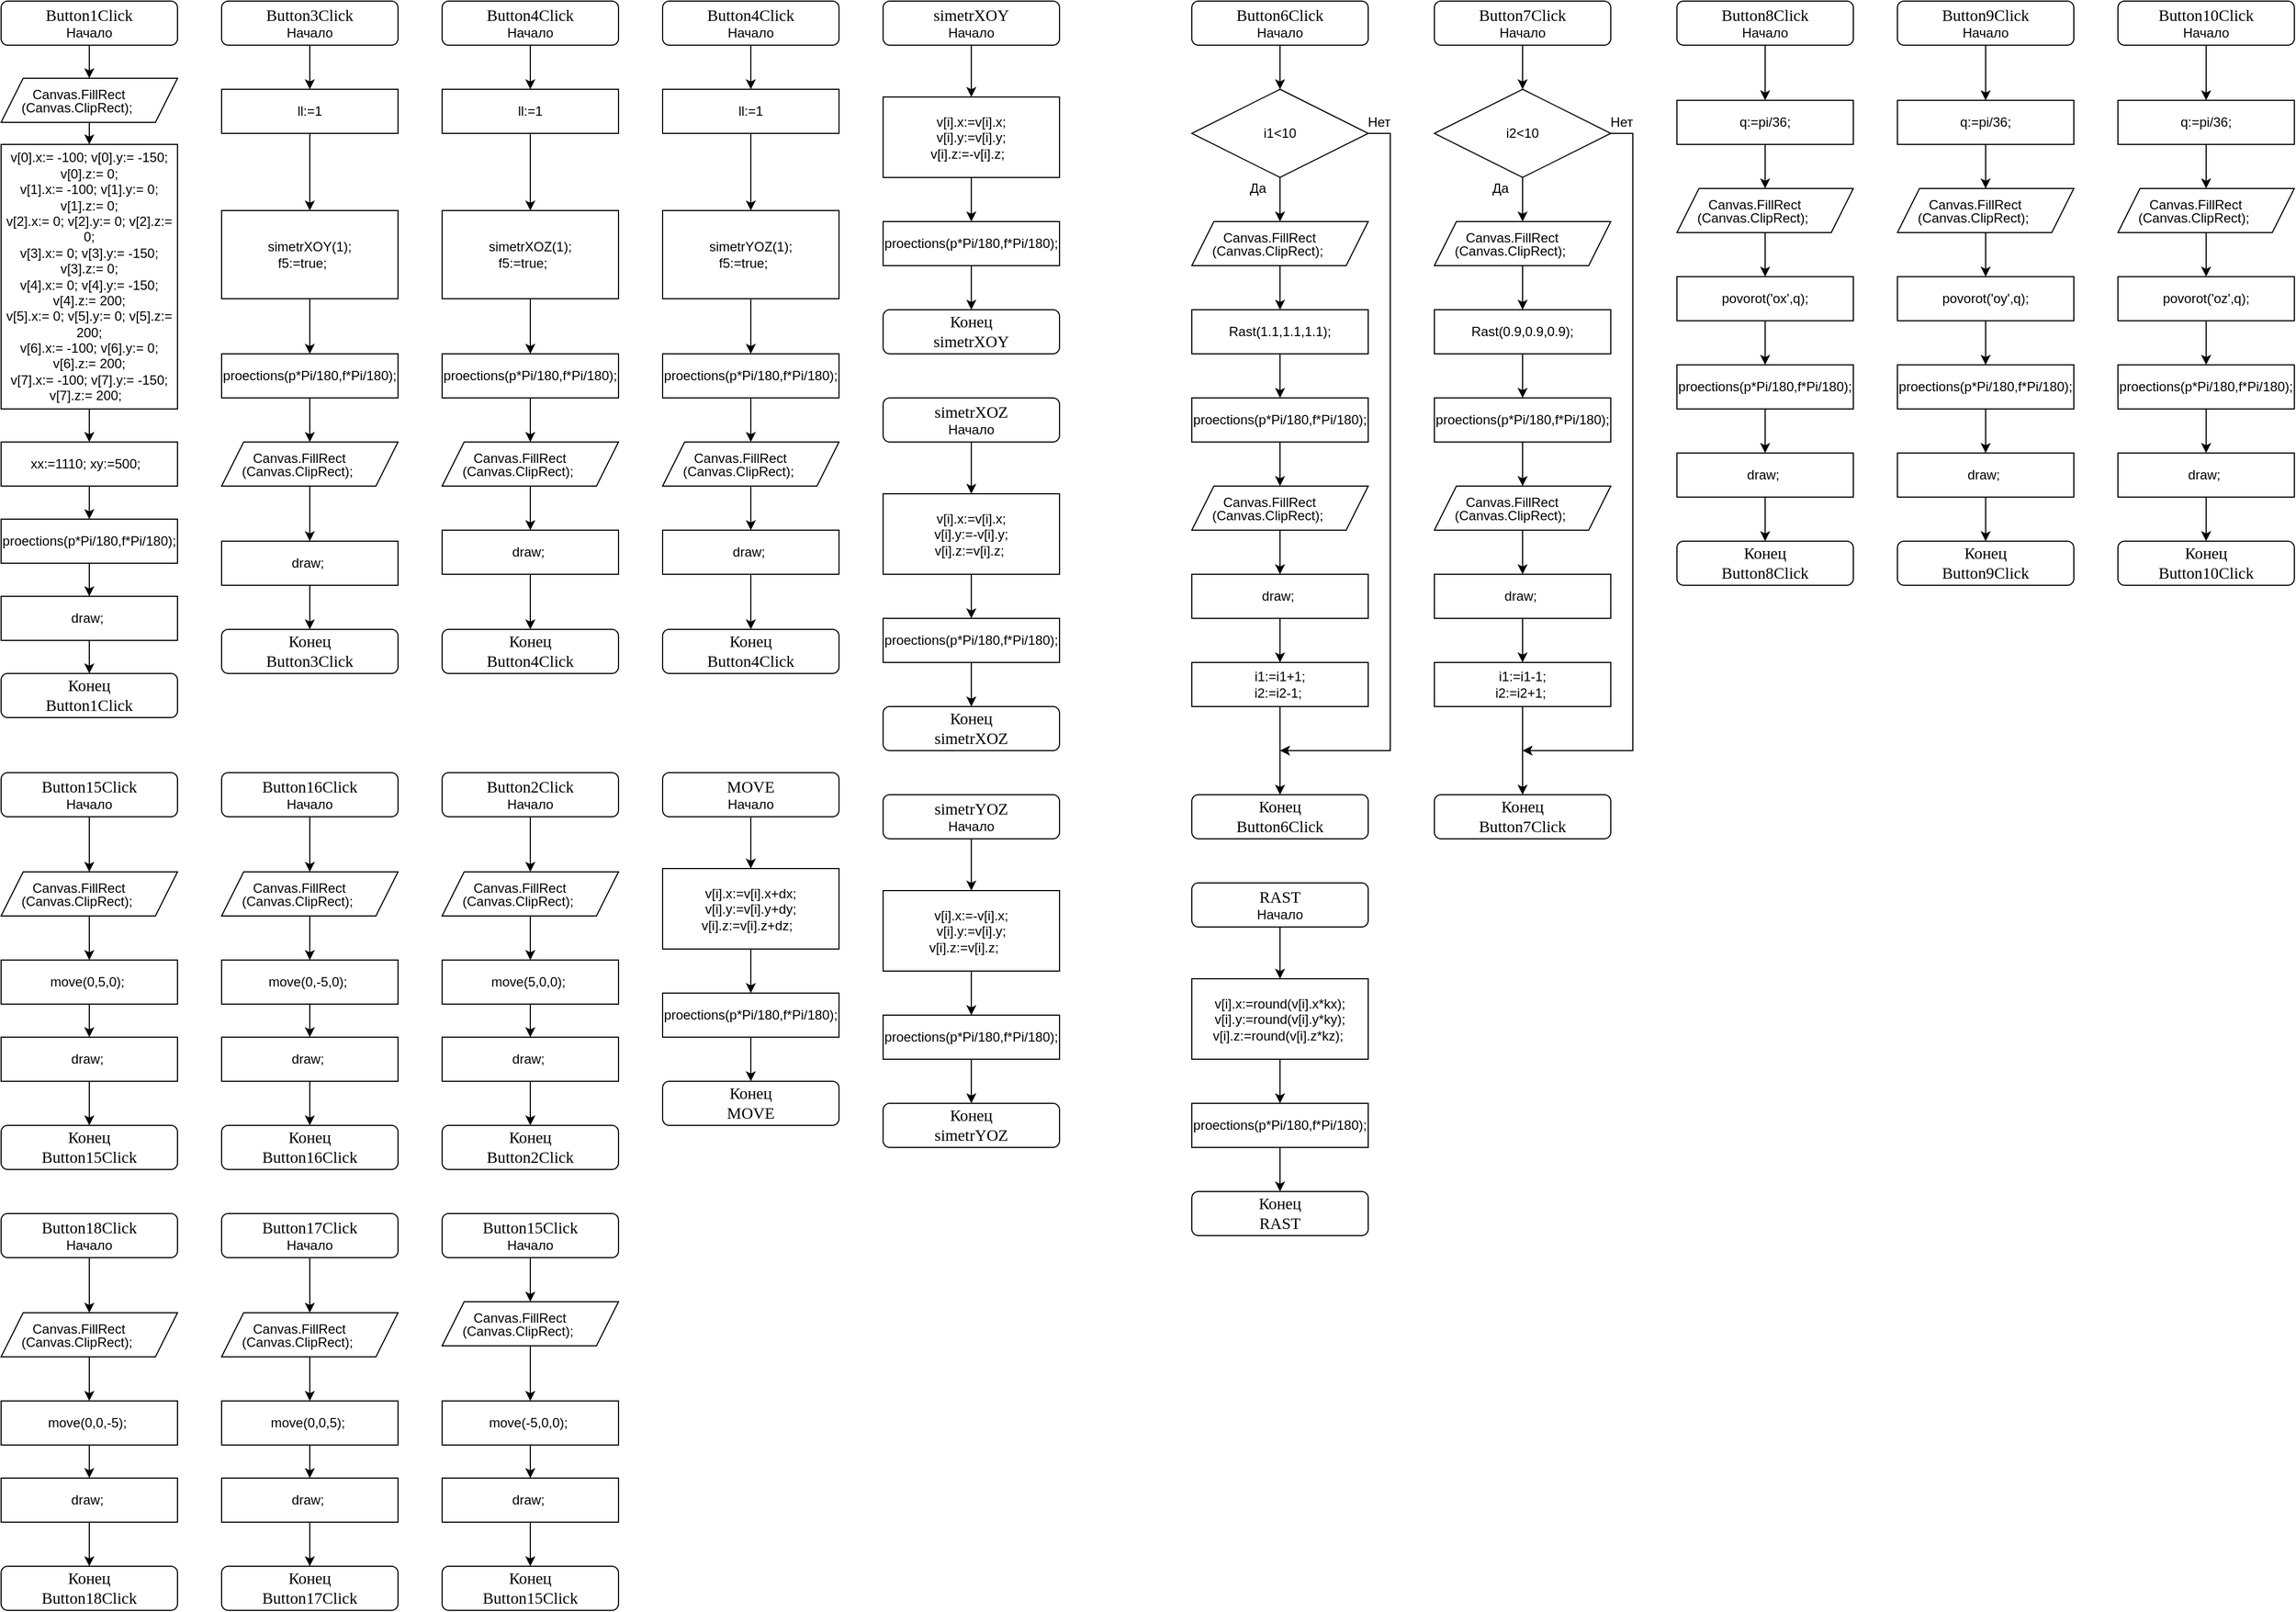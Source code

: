 <mxfile version="15.8.9" type="device"><diagram id="g9T3RVCGUYxjmXxYnBE5" name="Страница 1"><mxGraphModel dx="2374" dy="1089" grid="1" gridSize="10" guides="1" tooltips="1" connect="1" arrows="1" fold="1" page="1" pageScale="1" pageWidth="1169" pageHeight="1654" math="0" shadow="0"><root><mxCell id="0"/><mxCell id="1" parent="0"/><mxCell id="GejjimVedgUVEsK-1Onh-1" value="&lt;span lang=&quot;EN-US&quot; style=&quot;font-size: 11.0pt ; font-family: &amp;#34;times new roman&amp;#34; , &amp;#34;serif&amp;#34;&quot;&gt;Button1Click&lt;/span&gt;&lt;br&gt;Начало" style="rounded=1;whiteSpace=wrap;html=1;" parent="1" vertex="1"><mxGeometry x="120" y="40" width="160" height="40" as="geometry"/></mxCell><mxCell id="GejjimVedgUVEsK-1Onh-6" style="edgeStyle=orthogonalEdgeStyle;rounded=0;orthogonalLoop=1;jettySize=auto;html=1;exitX=0.5;exitY=1;exitDx=0;exitDy=0;entryX=0.5;entryY=0;entryDx=0;entryDy=0;" parent="1" source="GejjimVedgUVEsK-1Onh-4" target="GejjimVedgUVEsK-1Onh-8" edge="1"><mxGeometry relative="1" as="geometry"><mxPoint x="200" y="520" as="targetPoint"/></mxGeometry></mxCell><mxCell id="GejjimVedgUVEsK-1Onh-4" value="&lt;p class=&quot;MsoListParagraph&quot; style=&quot;margin-left: -14.2pt ; line-height: 0%&quot;&gt;Canvas.FillRect&lt;/p&gt;&lt;p class=&quot;MsoListParagraph&quot; style=&quot;margin-left: -14.2pt ; line-height: 0%&quot;&gt;(Canvas.ClipRect);&amp;nbsp;&lt;br&gt;&lt;/p&gt;" style="shape=parallelogram;perimeter=parallelogramPerimeter;whiteSpace=wrap;html=1;fixedSize=1;" parent="1" vertex="1"><mxGeometry x="120" y="110" width="160" height="40" as="geometry"/></mxCell><mxCell id="GejjimVedgUVEsK-1Onh-164" style="edgeStyle=orthogonalEdgeStyle;rounded=0;orthogonalLoop=1;jettySize=auto;html=1;exitX=0.5;exitY=1;exitDx=0;exitDy=0;entryX=0.5;entryY=0;entryDx=0;entryDy=0;" parent="1" source="GejjimVedgUVEsK-1Onh-8" target="GejjimVedgUVEsK-1Onh-13" edge="1"><mxGeometry relative="1" as="geometry"><mxPoint x="200" y="750" as="targetPoint"/></mxGeometry></mxCell><mxCell id="GejjimVedgUVEsK-1Onh-8" value="&lt;div&gt;v[0].x:= -100; v[0].y:= -150; v[0].z:= 0;&lt;/div&gt;&lt;div&gt;v[1].x:= -100; v[1].y:= 0; v[1].z:= 0;&lt;/div&gt;&lt;div&gt;v[2].x:= 0; v[2].y:= 0; v[2].z:= 0;&lt;/div&gt;&lt;div&gt;v[3].x:= 0; v[3].y:= -150; v[3].z:= 0;&lt;/div&gt;&lt;div&gt;v[4].x:= 0; v[4].y:= -150; v[4].z:= 200;&lt;/div&gt;&lt;div&gt;v[5].x:= 0; v[5].y:= 0; v[5].z:= 200;&lt;/div&gt;&lt;div&gt;v[6].x:= -100; v[6].y:= 0; v[6].z:= 200;&lt;/div&gt;&lt;div&gt;v[7].x:= -100; v[7].y:= -150; v[7].z:= 200;&amp;nbsp;&amp;nbsp;&lt;/div&gt;" style="rounded=0;whiteSpace=wrap;html=1;" parent="1" vertex="1"><mxGeometry x="120" y="170" width="160" height="240" as="geometry"/></mxCell><mxCell id="GejjimVedgUVEsK-1Onh-165" style="edgeStyle=orthogonalEdgeStyle;rounded=0;orthogonalLoop=1;jettySize=auto;html=1;exitX=0.5;exitY=1;exitDx=0;exitDy=0;entryX=0.5;entryY=0;entryDx=0;entryDy=0;" parent="1" source="GejjimVedgUVEsK-1Onh-13" target="GejjimVedgUVEsK-1Onh-15" edge="1"><mxGeometry relative="1" as="geometry"/></mxCell><mxCell id="GejjimVedgUVEsK-1Onh-13" value="xx:=1110; xy:=500;&amp;nbsp;&amp;nbsp;" style="rounded=0;whiteSpace=wrap;html=1;" parent="1" vertex="1"><mxGeometry x="120" y="440" width="160" height="40" as="geometry"/></mxCell><mxCell id="GejjimVedgUVEsK-1Onh-167" style="edgeStyle=orthogonalEdgeStyle;rounded=0;orthogonalLoop=1;jettySize=auto;html=1;exitX=0.5;exitY=1;exitDx=0;exitDy=0;entryX=0.5;entryY=0;entryDx=0;entryDy=0;" parent="1" source="GejjimVedgUVEsK-1Onh-15" target="GejjimVedgUVEsK-1Onh-166" edge="1"><mxGeometry relative="1" as="geometry"/></mxCell><mxCell id="GejjimVedgUVEsK-1Onh-15" value="&lt;div&gt;proections(p*Pi/180,f*Pi/180);&lt;br&gt;&lt;/div&gt;" style="rounded=0;whiteSpace=wrap;html=1;" parent="1" vertex="1"><mxGeometry x="120" y="510" width="160" height="40" as="geometry"/></mxCell><mxCell id="GejjimVedgUVEsK-1Onh-19" value="&lt;span lang=&quot;EN-US&quot; style=&quot;font-size: 11.0pt ; font-family: &amp;#34;times new roman&amp;#34; , &amp;#34;serif&amp;#34;&quot;&gt;Конец&lt;br&gt;Button1Click&lt;/span&gt;" style="rounded=1;whiteSpace=wrap;html=1;" parent="1" vertex="1"><mxGeometry x="120" y="650" width="160" height="40" as="geometry"/></mxCell><mxCell id="GejjimVedgUVEsK-1Onh-163" style="edgeStyle=orthogonalEdgeStyle;rounded=0;orthogonalLoop=1;jettySize=auto;html=1;exitX=0.5;exitY=1;exitDx=0;exitDy=0;entryX=0.5;entryY=0;entryDx=0;entryDy=0;" parent="1" source="GejjimVedgUVEsK-1Onh-1" target="GejjimVedgUVEsK-1Onh-4" edge="1"><mxGeometry relative="1" as="geometry"><mxPoint x="200" y="360" as="sourcePoint"/></mxGeometry></mxCell><mxCell id="GejjimVedgUVEsK-1Onh-168" style="edgeStyle=orthogonalEdgeStyle;rounded=0;orthogonalLoop=1;jettySize=auto;html=1;exitX=0.5;exitY=1;exitDx=0;exitDy=0;entryX=0.5;entryY=0;entryDx=0;entryDy=0;" parent="1" source="GejjimVedgUVEsK-1Onh-166" target="GejjimVedgUVEsK-1Onh-19" edge="1"><mxGeometry relative="1" as="geometry"/></mxCell><mxCell id="GejjimVedgUVEsK-1Onh-166" value="&lt;div&gt;draw;&amp;nbsp;&lt;br&gt;&lt;/div&gt;" style="rounded=0;whiteSpace=wrap;html=1;" parent="1" vertex="1"><mxGeometry x="120" y="580" width="160" height="40" as="geometry"/></mxCell><mxCell id="GejjimVedgUVEsK-1Onh-171" style="edgeStyle=orthogonalEdgeStyle;rounded=0;orthogonalLoop=1;jettySize=auto;html=1;exitX=0.5;exitY=1;exitDx=0;exitDy=0;entryX=0.5;entryY=0;entryDx=0;entryDy=0;" parent="1" source="GejjimVedgUVEsK-1Onh-169" target="GejjimVedgUVEsK-1Onh-173" edge="1"><mxGeometry relative="1" as="geometry"><mxPoint x="600" y="820" as="targetPoint"/></mxGeometry></mxCell><mxCell id="GejjimVedgUVEsK-1Onh-169" value="&lt;span lang=&quot;EN-US&quot; style=&quot;font-size: 11.0pt ; font-family: &amp;#34;times new roman&amp;#34; , &amp;#34;serif&amp;#34;&quot;&gt;Button2Click&lt;/span&gt;&lt;br&gt;Начало" style="rounded=1;whiteSpace=wrap;html=1;" parent="1" vertex="1"><mxGeometry x="520" y="740" width="160" height="40" as="geometry"/></mxCell><mxCell id="GejjimVedgUVEsK-1Onh-177" style="edgeStyle=orthogonalEdgeStyle;rounded=0;orthogonalLoop=1;jettySize=auto;html=1;exitX=0.5;exitY=1;exitDx=0;exitDy=0;" parent="1" source="GejjimVedgUVEsK-1Onh-173" target="GejjimVedgUVEsK-1Onh-175" edge="1"><mxGeometry relative="1" as="geometry"/></mxCell><mxCell id="GejjimVedgUVEsK-1Onh-173" value="&lt;p class=&quot;MsoListParagraph&quot; style=&quot;margin-left: -14.2pt ; line-height: 0%&quot;&gt;Canvas.FillRect&lt;/p&gt;&lt;p class=&quot;MsoListParagraph&quot; style=&quot;margin-left: -14.2pt ; line-height: 0%&quot;&gt;(Canvas.ClipRect);&amp;nbsp;&lt;br&gt;&lt;/p&gt;" style="shape=parallelogram;perimeter=parallelogramPerimeter;whiteSpace=wrap;html=1;fixedSize=1;" parent="1" vertex="1"><mxGeometry x="520" y="830" width="160" height="40" as="geometry"/></mxCell><mxCell id="GejjimVedgUVEsK-1Onh-174" style="edgeStyle=orthogonalEdgeStyle;rounded=0;orthogonalLoop=1;jettySize=auto;html=1;exitX=0.5;exitY=1;exitDx=0;exitDy=0;entryX=0.5;entryY=0;entryDx=0;entryDy=0;" parent="1" source="GejjimVedgUVEsK-1Onh-175" target="GejjimVedgUVEsK-1Onh-176" edge="1"><mxGeometry relative="1" as="geometry"/></mxCell><mxCell id="GejjimVedgUVEsK-1Onh-175" value="&lt;div&gt;move(5,0,0);&amp;nbsp;&lt;br&gt;&lt;/div&gt;" style="rounded=0;whiteSpace=wrap;html=1;" parent="1" vertex="1"><mxGeometry x="520" y="910" width="160" height="40" as="geometry"/></mxCell><mxCell id="GejjimVedgUVEsK-1Onh-179" style="edgeStyle=orthogonalEdgeStyle;rounded=0;orthogonalLoop=1;jettySize=auto;html=1;exitX=0.5;exitY=1;exitDx=0;exitDy=0;entryX=0.5;entryY=0;entryDx=0;entryDy=0;" parent="1" source="GejjimVedgUVEsK-1Onh-176" target="GejjimVedgUVEsK-1Onh-178" edge="1"><mxGeometry relative="1" as="geometry"/></mxCell><mxCell id="GejjimVedgUVEsK-1Onh-176" value="&lt;div&gt;draw;&amp;nbsp;&lt;br&gt;&lt;/div&gt;" style="rounded=0;whiteSpace=wrap;html=1;" parent="1" vertex="1"><mxGeometry x="520" y="980" width="160" height="40" as="geometry"/></mxCell><mxCell id="GejjimVedgUVEsK-1Onh-178" value="&lt;span lang=&quot;EN-US&quot; style=&quot;font-size: 11.0pt ; font-family: &amp;#34;times new roman&amp;#34; , &amp;#34;serif&amp;#34;&quot;&gt;Конец&lt;br&gt;Button2Click&lt;/span&gt;" style="rounded=1;whiteSpace=wrap;html=1;" parent="1" vertex="1"><mxGeometry x="520" y="1060" width="160" height="40" as="geometry"/></mxCell><mxCell id="GejjimVedgUVEsK-1Onh-180" style="edgeStyle=orthogonalEdgeStyle;rounded=0;orthogonalLoop=1;jettySize=auto;html=1;exitX=0.5;exitY=1;exitDx=0;exitDy=0;entryX=0.5;entryY=0;entryDx=0;entryDy=0;" parent="1" source="GejjimVedgUVEsK-1Onh-181" target="GejjimVedgUVEsK-1Onh-185" edge="1"><mxGeometry relative="1" as="geometry"><mxPoint x="600" y="1250" as="targetPoint"/></mxGeometry></mxCell><mxCell id="GejjimVedgUVEsK-1Onh-181" value="&lt;span lang=&quot;EN-US&quot; style=&quot;font-size: 11.0pt ; font-family: &amp;#34;times new roman&amp;#34; , &amp;#34;serif&amp;#34;&quot;&gt;Button15Click&lt;/span&gt;&lt;br&gt;Начало" style="rounded=1;whiteSpace=wrap;html=1;" parent="1" vertex="1"><mxGeometry x="520" y="1140" width="160" height="40" as="geometry"/></mxCell><mxCell id="GejjimVedgUVEsK-1Onh-184" style="edgeStyle=orthogonalEdgeStyle;rounded=0;orthogonalLoop=1;jettySize=auto;html=1;exitX=0.5;exitY=1;exitDx=0;exitDy=0;" parent="1" source="GejjimVedgUVEsK-1Onh-185" target="GejjimVedgUVEsK-1Onh-187" edge="1"><mxGeometry relative="1" as="geometry"/></mxCell><mxCell id="GejjimVedgUVEsK-1Onh-185" value="&lt;p class=&quot;MsoListParagraph&quot; style=&quot;margin-left: -14.2pt ; line-height: 0%&quot;&gt;Canvas.FillRect&lt;/p&gt;&lt;p class=&quot;MsoListParagraph&quot; style=&quot;margin-left: -14.2pt ; line-height: 0%&quot;&gt;(Canvas.ClipRect);&amp;nbsp;&lt;br&gt;&lt;/p&gt;" style="shape=parallelogram;perimeter=parallelogramPerimeter;whiteSpace=wrap;html=1;fixedSize=1;" parent="1" vertex="1"><mxGeometry x="520" y="1220" width="160" height="40" as="geometry"/></mxCell><mxCell id="GejjimVedgUVEsK-1Onh-186" style="edgeStyle=orthogonalEdgeStyle;rounded=0;orthogonalLoop=1;jettySize=auto;html=1;exitX=0.5;exitY=1;exitDx=0;exitDy=0;entryX=0.5;entryY=0;entryDx=0;entryDy=0;" parent="1" source="GejjimVedgUVEsK-1Onh-187" target="GejjimVedgUVEsK-1Onh-189" edge="1"><mxGeometry relative="1" as="geometry"/></mxCell><mxCell id="GejjimVedgUVEsK-1Onh-187" value="&lt;div&gt;move(-5,0,0);&amp;nbsp;&lt;br&gt;&lt;/div&gt;" style="rounded=0;whiteSpace=wrap;html=1;" parent="1" vertex="1"><mxGeometry x="520" y="1310" width="160" height="40" as="geometry"/></mxCell><mxCell id="GejjimVedgUVEsK-1Onh-188" style="edgeStyle=orthogonalEdgeStyle;rounded=0;orthogonalLoop=1;jettySize=auto;html=1;exitX=0.5;exitY=1;exitDx=0;exitDy=0;entryX=0.5;entryY=0;entryDx=0;entryDy=0;" parent="1" source="GejjimVedgUVEsK-1Onh-189" target="GejjimVedgUVEsK-1Onh-190" edge="1"><mxGeometry relative="1" as="geometry"/></mxCell><mxCell id="GejjimVedgUVEsK-1Onh-189" value="&lt;div&gt;draw;&amp;nbsp;&lt;br&gt;&lt;/div&gt;" style="rounded=0;whiteSpace=wrap;html=1;" parent="1" vertex="1"><mxGeometry x="520" y="1380" width="160" height="40" as="geometry"/></mxCell><mxCell id="GejjimVedgUVEsK-1Onh-190" value="&lt;span lang=&quot;EN-US&quot; style=&quot;font-size: 11.0pt ; font-family: &amp;#34;times new roman&amp;#34; , &amp;#34;serif&amp;#34;&quot;&gt;Конец&lt;br&gt;Button15Click&lt;/span&gt;" style="rounded=1;whiteSpace=wrap;html=1;" parent="1" vertex="1"><mxGeometry x="520" y="1460" width="160" height="40" as="geometry"/></mxCell><mxCell id="GejjimVedgUVEsK-1Onh-191" style="edgeStyle=orthogonalEdgeStyle;rounded=0;orthogonalLoop=1;jettySize=auto;html=1;exitX=0.5;exitY=1;exitDx=0;exitDy=0;entryX=0.5;entryY=0;entryDx=0;entryDy=0;" parent="1" source="GejjimVedgUVEsK-1Onh-192" target="GejjimVedgUVEsK-1Onh-196" edge="1"><mxGeometry relative="1" as="geometry"><mxPoint x="200" y="820" as="targetPoint"/></mxGeometry></mxCell><mxCell id="GejjimVedgUVEsK-1Onh-192" value="&lt;span lang=&quot;EN-US&quot; style=&quot;font-size: 11.0pt ; font-family: &amp;#34;times new roman&amp;#34; , &amp;#34;serif&amp;#34;&quot;&gt;Button15Click&lt;/span&gt;&lt;br&gt;Начало" style="rounded=1;whiteSpace=wrap;html=1;" parent="1" vertex="1"><mxGeometry x="120" y="740" width="160" height="40" as="geometry"/></mxCell><mxCell id="GejjimVedgUVEsK-1Onh-195" style="edgeStyle=orthogonalEdgeStyle;rounded=0;orthogonalLoop=1;jettySize=auto;html=1;exitX=0.5;exitY=1;exitDx=0;exitDy=0;" parent="1" source="GejjimVedgUVEsK-1Onh-196" target="GejjimVedgUVEsK-1Onh-198" edge="1"><mxGeometry relative="1" as="geometry"/></mxCell><mxCell id="GejjimVedgUVEsK-1Onh-196" value="&lt;p class=&quot;MsoListParagraph&quot; style=&quot;margin-left: -14.2pt ; line-height: 0%&quot;&gt;Canvas.FillRect&lt;/p&gt;&lt;p class=&quot;MsoListParagraph&quot; style=&quot;margin-left: -14.2pt ; line-height: 0%&quot;&gt;(Canvas.ClipRect);&amp;nbsp;&lt;br&gt;&lt;/p&gt;" style="shape=parallelogram;perimeter=parallelogramPerimeter;whiteSpace=wrap;html=1;fixedSize=1;" parent="1" vertex="1"><mxGeometry x="120" y="830" width="160" height="40" as="geometry"/></mxCell><mxCell id="GejjimVedgUVEsK-1Onh-197" style="edgeStyle=orthogonalEdgeStyle;rounded=0;orthogonalLoop=1;jettySize=auto;html=1;exitX=0.5;exitY=1;exitDx=0;exitDy=0;entryX=0.5;entryY=0;entryDx=0;entryDy=0;" parent="1" source="GejjimVedgUVEsK-1Onh-198" target="GejjimVedgUVEsK-1Onh-200" edge="1"><mxGeometry relative="1" as="geometry"/></mxCell><mxCell id="GejjimVedgUVEsK-1Onh-198" value="&lt;div&gt;move(0,5,0);&amp;nbsp;&lt;br&gt;&lt;/div&gt;" style="rounded=0;whiteSpace=wrap;html=1;" parent="1" vertex="1"><mxGeometry x="120" y="910" width="160" height="40" as="geometry"/></mxCell><mxCell id="GejjimVedgUVEsK-1Onh-199" style="edgeStyle=orthogonalEdgeStyle;rounded=0;orthogonalLoop=1;jettySize=auto;html=1;exitX=0.5;exitY=1;exitDx=0;exitDy=0;entryX=0.5;entryY=0;entryDx=0;entryDy=0;" parent="1" source="GejjimVedgUVEsK-1Onh-200" target="GejjimVedgUVEsK-1Onh-201" edge="1"><mxGeometry relative="1" as="geometry"/></mxCell><mxCell id="GejjimVedgUVEsK-1Onh-200" value="&lt;div&gt;draw;&amp;nbsp;&lt;br&gt;&lt;/div&gt;" style="rounded=0;whiteSpace=wrap;html=1;" parent="1" vertex="1"><mxGeometry x="120" y="980" width="160" height="40" as="geometry"/></mxCell><mxCell id="GejjimVedgUVEsK-1Onh-201" value="&lt;span lang=&quot;EN-US&quot; style=&quot;font-size: 11.0pt ; font-family: &amp;#34;times new roman&amp;#34; , &amp;#34;serif&amp;#34;&quot;&gt;Конец&lt;br&gt;Button15Click&lt;/span&gt;" style="rounded=1;whiteSpace=wrap;html=1;" parent="1" vertex="1"><mxGeometry x="120" y="1060" width="160" height="40" as="geometry"/></mxCell><mxCell id="GejjimVedgUVEsK-1Onh-204" style="edgeStyle=orthogonalEdgeStyle;rounded=0;orthogonalLoop=1;jettySize=auto;html=1;exitX=0.5;exitY=1;exitDx=0;exitDy=0;entryX=0.5;entryY=0;entryDx=0;entryDy=0;" parent="1" source="GejjimVedgUVEsK-1Onh-202" target="GejjimVedgUVEsK-1Onh-203" edge="1"><mxGeometry relative="1" as="geometry"/></mxCell><mxCell id="GejjimVedgUVEsK-1Onh-202" value="&lt;span lang=&quot;EN-US&quot; style=&quot;font-size: 11.0pt ; font-family: &amp;#34;times new roman&amp;#34; , &amp;#34;serif&amp;#34;&quot;&gt;Button3Click&lt;/span&gt;&lt;br&gt;Начало" style="rounded=1;whiteSpace=wrap;html=1;" parent="1" vertex="1"><mxGeometry x="320" y="40" width="160" height="40" as="geometry"/></mxCell><mxCell id="GejjimVedgUVEsK-1Onh-205" style="edgeStyle=orthogonalEdgeStyle;rounded=0;orthogonalLoop=1;jettySize=auto;html=1;exitX=0.5;exitY=1;exitDx=0;exitDy=0;" parent="1" source="GejjimVedgUVEsK-1Onh-203" target="GejjimVedgUVEsK-1Onh-225" edge="1"><mxGeometry relative="1" as="geometry"><mxPoint x="400" y="200" as="targetPoint"/></mxGeometry></mxCell><mxCell id="GejjimVedgUVEsK-1Onh-203" value="ll:=1" style="rounded=0;whiteSpace=wrap;html=1;" parent="1" vertex="1"><mxGeometry x="320" y="120" width="160" height="40" as="geometry"/></mxCell><mxCell id="hn_LkrkdYCbMZzolAmnz-1" style="edgeStyle=orthogonalEdgeStyle;rounded=0;orthogonalLoop=1;jettySize=auto;html=1;exitX=0.5;exitY=1;exitDx=0;exitDy=0;entryX=0.5;entryY=0;entryDx=0;entryDy=0;" edge="1" parent="1" source="GejjimVedgUVEsK-1Onh-225" target="GejjimVedgUVEsK-1Onh-230"><mxGeometry relative="1" as="geometry"/></mxCell><mxCell id="GejjimVedgUVEsK-1Onh-225" value="&lt;div&gt;&lt;div&gt;simetrXOY(1);&lt;/div&gt;&lt;div&gt;f5:=true;&amp;nbsp; &amp;nbsp;&amp;nbsp;&lt;/div&gt;&lt;/div&gt;" style="rounded=0;whiteSpace=wrap;html=1;" parent="1" vertex="1"><mxGeometry x="320" y="230" width="160" height="80" as="geometry"/></mxCell><mxCell id="hn_LkrkdYCbMZzolAmnz-2" style="edgeStyle=orthogonalEdgeStyle;rounded=0;orthogonalLoop=1;jettySize=auto;html=1;exitX=0.5;exitY=1;exitDx=0;exitDy=0;" edge="1" parent="1" source="GejjimVedgUVEsK-1Onh-228" target="GejjimVedgUVEsK-1Onh-236"><mxGeometry relative="1" as="geometry"/></mxCell><mxCell id="GejjimVedgUVEsK-1Onh-228" value="&lt;p class=&quot;MsoListParagraph&quot; style=&quot;margin-left: -14.2pt ; line-height: 0%&quot;&gt;Canvas.FillRect&lt;/p&gt;&lt;p class=&quot;MsoListParagraph&quot; style=&quot;margin-left: -14.2pt ; line-height: 0%&quot;&gt;(Canvas.ClipRect);&amp;nbsp;&lt;br&gt;&lt;/p&gt;" style="shape=parallelogram;perimeter=parallelogramPerimeter;whiteSpace=wrap;html=1;fixedSize=1;" parent="1" vertex="1"><mxGeometry x="320" y="440" width="160" height="40" as="geometry"/></mxCell><mxCell id="GejjimVedgUVEsK-1Onh-234" style="edgeStyle=orthogonalEdgeStyle;rounded=0;orthogonalLoop=1;jettySize=auto;html=1;exitX=0.5;exitY=1;exitDx=0;exitDy=0;entryX=0.5;entryY=0;entryDx=0;entryDy=0;" parent="1" source="GejjimVedgUVEsK-1Onh-230" target="GejjimVedgUVEsK-1Onh-228" edge="1"><mxGeometry relative="1" as="geometry"/></mxCell><mxCell id="GejjimVedgUVEsK-1Onh-230" value="&lt;div&gt;proections(p*Pi/180,f*Pi/180);&lt;br&gt;&lt;/div&gt;" style="rounded=0;whiteSpace=wrap;html=1;" parent="1" vertex="1"><mxGeometry x="320" y="360" width="160" height="40" as="geometry"/></mxCell><mxCell id="GejjimVedgUVEsK-1Onh-238" style="edgeStyle=orthogonalEdgeStyle;rounded=0;orthogonalLoop=1;jettySize=auto;html=1;exitX=0.5;exitY=1;exitDx=0;exitDy=0;" parent="1" source="GejjimVedgUVEsK-1Onh-236" target="GejjimVedgUVEsK-1Onh-237" edge="1"><mxGeometry relative="1" as="geometry"/></mxCell><mxCell id="GejjimVedgUVEsK-1Onh-236" value="&lt;div&gt;draw;&amp;nbsp;&lt;br&gt;&lt;/div&gt;" style="rounded=0;whiteSpace=wrap;html=1;" parent="1" vertex="1"><mxGeometry x="320" y="530" width="160" height="40" as="geometry"/></mxCell><mxCell id="GejjimVedgUVEsK-1Onh-237" value="&lt;span lang=&quot;EN-US&quot; style=&quot;font-size: 11.0pt ; font-family: &amp;#34;times new roman&amp;#34; , &amp;#34;serif&amp;#34;&quot;&gt;Конец&lt;br&gt;Button3Click&lt;/span&gt;" style="rounded=1;whiteSpace=wrap;html=1;" parent="1" vertex="1"><mxGeometry x="320" y="610" width="160" height="40" as="geometry"/></mxCell><mxCell id="GejjimVedgUVEsK-1Onh-239" style="edgeStyle=orthogonalEdgeStyle;rounded=0;orthogonalLoop=1;jettySize=auto;html=1;entryX=0.5;entryY=0;entryDx=0;entryDy=0;" parent="1" source="GejjimVedgUVEsK-1Onh-240" target="GejjimVedgUVEsK-1Onh-242" edge="1"><mxGeometry relative="1" as="geometry"/></mxCell><mxCell id="GejjimVedgUVEsK-1Onh-240" value="&lt;span lang=&quot;EN-US&quot; style=&quot;font-size: 11.0pt ; font-family: &amp;#34;times new roman&amp;#34; , &amp;#34;serif&amp;#34;&quot;&gt;Button4Click&lt;/span&gt;&lt;br&gt;Начало" style="rounded=1;whiteSpace=wrap;html=1;" parent="1" vertex="1"><mxGeometry x="520" y="40" width="160" height="40" as="geometry"/></mxCell><mxCell id="GejjimVedgUVEsK-1Onh-241" style="edgeStyle=orthogonalEdgeStyle;rounded=0;orthogonalLoop=1;jettySize=auto;html=1;exitX=0.5;exitY=1;exitDx=0;exitDy=0;entryX=0.5;entryY=0;entryDx=0;entryDy=0;" parent="1" source="GejjimVedgUVEsK-1Onh-242" target="GejjimVedgUVEsK-1Onh-262" edge="1"><mxGeometry relative="1" as="geometry"><mxPoint x="600" y="200" as="targetPoint"/></mxGeometry></mxCell><mxCell id="GejjimVedgUVEsK-1Onh-242" value="ll:=1" style="rounded=0;whiteSpace=wrap;html=1;" parent="1" vertex="1"><mxGeometry x="520" y="120" width="160" height="40" as="geometry"/></mxCell><mxCell id="hn_LkrkdYCbMZzolAmnz-30" style="edgeStyle=orthogonalEdgeStyle;rounded=0;orthogonalLoop=1;jettySize=auto;html=1;exitX=0.5;exitY=1;exitDx=0;exitDy=0;entryX=0.5;entryY=0;entryDx=0;entryDy=0;" edge="1" parent="1" source="GejjimVedgUVEsK-1Onh-262" target="GejjimVedgUVEsK-1Onh-268"><mxGeometry relative="1" as="geometry"/></mxCell><mxCell id="GejjimVedgUVEsK-1Onh-262" value="&lt;div&gt;&lt;div&gt;simetrXOZ(1);&lt;/div&gt;&lt;div&gt;f5:=true;&amp;nbsp; &amp;nbsp;&amp;nbsp;&lt;/div&gt;&lt;/div&gt;" style="rounded=0;whiteSpace=wrap;html=1;" parent="1" vertex="1"><mxGeometry x="520" y="230" width="160" height="80" as="geometry"/></mxCell><mxCell id="GejjimVedgUVEsK-1Onh-265" style="edgeStyle=orthogonalEdgeStyle;rounded=0;orthogonalLoop=1;jettySize=auto;html=1;exitX=0.5;exitY=1;exitDx=0;exitDy=0;" parent="1" source="GejjimVedgUVEsK-1Onh-266" edge="1"><mxGeometry relative="1" as="geometry"><mxPoint x="600" y="520" as="targetPoint"/></mxGeometry></mxCell><mxCell id="GejjimVedgUVEsK-1Onh-266" value="&lt;p class=&quot;MsoListParagraph&quot; style=&quot;margin-left: -14.2pt ; line-height: 0%&quot;&gt;Canvas.FillRect&lt;/p&gt;&lt;p class=&quot;MsoListParagraph&quot; style=&quot;margin-left: -14.2pt ; line-height: 0%&quot;&gt;(Canvas.ClipRect);&amp;nbsp;&lt;br&gt;&lt;/p&gt;" style="shape=parallelogram;perimeter=parallelogramPerimeter;whiteSpace=wrap;html=1;fixedSize=1;" parent="1" vertex="1"><mxGeometry x="520" y="440" width="160" height="40" as="geometry"/></mxCell><mxCell id="GejjimVedgUVEsK-1Onh-267" style="edgeStyle=orthogonalEdgeStyle;rounded=0;orthogonalLoop=1;jettySize=auto;html=1;exitX=0.5;exitY=1;exitDx=0;exitDy=0;entryX=0.5;entryY=0;entryDx=0;entryDy=0;" parent="1" source="GejjimVedgUVEsK-1Onh-268" target="GejjimVedgUVEsK-1Onh-266" edge="1"><mxGeometry relative="1" as="geometry"/></mxCell><mxCell id="GejjimVedgUVEsK-1Onh-268" value="&lt;div&gt;proections(p*Pi/180,f*Pi/180);&lt;br&gt;&lt;/div&gt;" style="rounded=0;whiteSpace=wrap;html=1;" parent="1" vertex="1"><mxGeometry x="520" y="360" width="160" height="40" as="geometry"/></mxCell><mxCell id="GejjimVedgUVEsK-1Onh-269" style="edgeStyle=orthogonalEdgeStyle;rounded=0;orthogonalLoop=1;jettySize=auto;html=1;exitX=0.5;exitY=1;exitDx=0;exitDy=0;" parent="1" source="GejjimVedgUVEsK-1Onh-270" target="GejjimVedgUVEsK-1Onh-271" edge="1"><mxGeometry relative="1" as="geometry"/></mxCell><mxCell id="GejjimVedgUVEsK-1Onh-270" value="&lt;div&gt;draw;&amp;nbsp;&lt;br&gt;&lt;/div&gt;" style="rounded=0;whiteSpace=wrap;html=1;" parent="1" vertex="1"><mxGeometry x="520" y="520" width="160" height="40" as="geometry"/></mxCell><mxCell id="GejjimVedgUVEsK-1Onh-271" value="&lt;span lang=&quot;EN-US&quot; style=&quot;font-size: 11.0pt ; font-family: &amp;#34;times new roman&amp;#34; , &amp;#34;serif&amp;#34;&quot;&gt;Конец&lt;br&gt;Button4Click&lt;/span&gt;" style="rounded=1;whiteSpace=wrap;html=1;" parent="1" vertex="1"><mxGeometry x="520" y="610" width="160" height="40" as="geometry"/></mxCell><mxCell id="hn_LkrkdYCbMZzolAmnz-45" style="edgeStyle=orthogonalEdgeStyle;rounded=0;orthogonalLoop=1;jettySize=auto;html=1;exitX=0.5;exitY=1;exitDx=0;exitDy=0;entryX=0.5;entryY=0;entryDx=0;entryDy=0;" edge="1" parent="1" source="GejjimVedgUVEsK-1Onh-272" target="GejjimVedgUVEsK-1Onh-276"><mxGeometry relative="1" as="geometry"/></mxCell><mxCell id="GejjimVedgUVEsK-1Onh-272" value="&lt;span lang=&quot;EN-US&quot; style=&quot;font-size: 11.0pt ; font-family: &amp;#34;times new roman&amp;#34; , &amp;#34;serif&amp;#34;&quot;&gt;Button6Click&lt;/span&gt;&lt;br&gt;Начало" style="rounded=1;whiteSpace=wrap;html=1;" parent="1" vertex="1"><mxGeometry x="1200" y="40" width="160" height="40" as="geometry"/></mxCell><mxCell id="GejjimVedgUVEsK-1Onh-278" style="edgeStyle=orthogonalEdgeStyle;rounded=0;orthogonalLoop=1;jettySize=auto;html=1;exitX=0.5;exitY=1;exitDx=0;exitDy=0;entryX=0.5;entryY=0;entryDx=0;entryDy=0;" parent="1" source="GejjimVedgUVEsK-1Onh-276" target="GejjimVedgUVEsK-1Onh-277" edge="1"><mxGeometry relative="1" as="geometry"/></mxCell><mxCell id="GejjimVedgUVEsK-1Onh-290" style="edgeStyle=orthogonalEdgeStyle;rounded=0;orthogonalLoop=1;jettySize=auto;html=1;exitX=1;exitY=0.5;exitDx=0;exitDy=0;" parent="1" source="GejjimVedgUVEsK-1Onh-276" edge="1"><mxGeometry relative="1" as="geometry"><mxPoint x="1280" y="720" as="targetPoint"/><Array as="points"><mxPoint x="1380" y="160"/><mxPoint x="1380" y="720"/></Array></mxGeometry></mxCell><mxCell id="GejjimVedgUVEsK-1Onh-276" value="i1&amp;lt;10" style="rhombus;whiteSpace=wrap;html=1;" parent="1" vertex="1"><mxGeometry x="1200" y="120" width="160" height="80" as="geometry"/></mxCell><mxCell id="GejjimVedgUVEsK-1Onh-288" style="edgeStyle=orthogonalEdgeStyle;rounded=0;orthogonalLoop=1;jettySize=auto;html=1;exitX=0.5;exitY=1;exitDx=0;exitDy=0;entryX=0.5;entryY=0;entryDx=0;entryDy=0;" parent="1" source="GejjimVedgUVEsK-1Onh-277" target="GejjimVedgUVEsK-1Onh-279" edge="1"><mxGeometry relative="1" as="geometry"/></mxCell><mxCell id="GejjimVedgUVEsK-1Onh-277" value="&lt;p class=&quot;MsoListParagraph&quot; style=&quot;margin-left: -14.2pt ; line-height: 0%&quot;&gt;Canvas.FillRect&lt;/p&gt;&lt;p class=&quot;MsoListParagraph&quot; style=&quot;margin-left: -14.2pt ; line-height: 0%&quot;&gt;(Canvas.ClipRect);&amp;nbsp;&lt;br&gt;&lt;/p&gt;" style="shape=parallelogram;perimeter=parallelogramPerimeter;whiteSpace=wrap;html=1;fixedSize=1;" parent="1" vertex="1"><mxGeometry x="1200" y="240" width="160" height="40" as="geometry"/></mxCell><mxCell id="GejjimVedgUVEsK-1Onh-287" style="edgeStyle=orthogonalEdgeStyle;rounded=0;orthogonalLoop=1;jettySize=auto;html=1;exitX=0.5;exitY=1;exitDx=0;exitDy=0;entryX=0.5;entryY=0;entryDx=0;entryDy=0;" parent="1" source="GejjimVedgUVEsK-1Onh-279" target="GejjimVedgUVEsK-1Onh-280" edge="1"><mxGeometry relative="1" as="geometry"/></mxCell><mxCell id="GejjimVedgUVEsK-1Onh-279" value="&lt;div&gt;Rast(1.1,1.1,1.1);&lt;br&gt;&lt;/div&gt;" style="rounded=0;whiteSpace=wrap;html=1;" parent="1" vertex="1"><mxGeometry x="1200" y="320" width="160" height="40" as="geometry"/></mxCell><mxCell id="GejjimVedgUVEsK-1Onh-286" style="edgeStyle=orthogonalEdgeStyle;rounded=0;orthogonalLoop=1;jettySize=auto;html=1;exitX=0.5;exitY=1;exitDx=0;exitDy=0;entryX=0.5;entryY=0;entryDx=0;entryDy=0;" parent="1" source="GejjimVedgUVEsK-1Onh-280" target="GejjimVedgUVEsK-1Onh-281" edge="1"><mxGeometry relative="1" as="geometry"/></mxCell><mxCell id="GejjimVedgUVEsK-1Onh-280" value="&lt;div&gt;proections(p*Pi/180,f*Pi/180);&lt;br&gt;&lt;/div&gt;" style="rounded=0;whiteSpace=wrap;html=1;" parent="1" vertex="1"><mxGeometry x="1200" y="400" width="160" height="40" as="geometry"/></mxCell><mxCell id="GejjimVedgUVEsK-1Onh-284" style="edgeStyle=orthogonalEdgeStyle;rounded=0;orthogonalLoop=1;jettySize=auto;html=1;exitX=0.5;exitY=1;exitDx=0;exitDy=0;entryX=0.5;entryY=0;entryDx=0;entryDy=0;" parent="1" source="GejjimVedgUVEsK-1Onh-281" target="GejjimVedgUVEsK-1Onh-282" edge="1"><mxGeometry relative="1" as="geometry"/></mxCell><mxCell id="GejjimVedgUVEsK-1Onh-281" value="&lt;p class=&quot;MsoListParagraph&quot; style=&quot;margin-left: -14.2pt ; line-height: 0%&quot;&gt;Canvas.FillRect&lt;/p&gt;&lt;p class=&quot;MsoListParagraph&quot; style=&quot;margin-left: -14.2pt ; line-height: 0%&quot;&gt;(Canvas.ClipRect);&amp;nbsp;&lt;br&gt;&lt;/p&gt;" style="shape=parallelogram;perimeter=parallelogramPerimeter;whiteSpace=wrap;html=1;fixedSize=1;" parent="1" vertex="1"><mxGeometry x="1200" y="480" width="160" height="40" as="geometry"/></mxCell><mxCell id="GejjimVedgUVEsK-1Onh-285" style="edgeStyle=orthogonalEdgeStyle;rounded=0;orthogonalLoop=1;jettySize=auto;html=1;exitX=0.5;exitY=1;exitDx=0;exitDy=0;entryX=0.5;entryY=0;entryDx=0;entryDy=0;" parent="1" source="GejjimVedgUVEsK-1Onh-282" target="GejjimVedgUVEsK-1Onh-283" edge="1"><mxGeometry relative="1" as="geometry"/></mxCell><mxCell id="GejjimVedgUVEsK-1Onh-282" value="&lt;div&gt;draw;&amp;nbsp;&lt;br&gt;&lt;/div&gt;" style="rounded=0;whiteSpace=wrap;html=1;" parent="1" vertex="1"><mxGeometry x="1200" y="560" width="160" height="40" as="geometry"/></mxCell><mxCell id="GejjimVedgUVEsK-1Onh-289" style="edgeStyle=orthogonalEdgeStyle;rounded=0;orthogonalLoop=1;jettySize=auto;html=1;exitX=0.5;exitY=1;exitDx=0;exitDy=0;" parent="1" source="GejjimVedgUVEsK-1Onh-283" edge="1"><mxGeometry relative="1" as="geometry"><mxPoint x="1280" y="760" as="targetPoint"/></mxGeometry></mxCell><mxCell id="GejjimVedgUVEsK-1Onh-283" value="&lt;div&gt;&lt;div&gt;i1:=i1+1;&lt;/div&gt;&lt;div&gt;i2:=i2-1;&amp;nbsp;&lt;/div&gt;&lt;/div&gt;" style="rounded=0;whiteSpace=wrap;html=1;" parent="1" vertex="1"><mxGeometry x="1200" y="640" width="160" height="40" as="geometry"/></mxCell><mxCell id="GejjimVedgUVEsK-1Onh-291" value="&lt;span lang=&quot;EN-US&quot; style=&quot;font-size: 11.0pt ; font-family: &amp;#34;times new roman&amp;#34; , &amp;#34;serif&amp;#34;&quot;&gt;Конец&lt;br&gt;Button6Click&lt;/span&gt;" style="rounded=1;whiteSpace=wrap;html=1;" parent="1" vertex="1"><mxGeometry x="1200" y="760" width="160" height="40" as="geometry"/></mxCell><mxCell id="GejjimVedgUVEsK-1Onh-292" style="edgeStyle=orthogonalEdgeStyle;rounded=0;orthogonalLoop=1;jettySize=auto;html=1;exitX=0.5;exitY=1;exitDx=0;exitDy=0;entryX=0.5;entryY=0;entryDx=0;entryDy=0;" parent="1" source="GejjimVedgUVEsK-1Onh-293" target="GejjimVedgUVEsK-1Onh-298" edge="1"><mxGeometry relative="1" as="geometry"><mxPoint x="1500" y="120" as="targetPoint"/></mxGeometry></mxCell><mxCell id="GejjimVedgUVEsK-1Onh-293" value="&lt;span lang=&quot;EN-US&quot; style=&quot;font-size: 11.0pt ; font-family: &amp;#34;times new roman&amp;#34; , &amp;#34;serif&amp;#34;&quot;&gt;Button7Click&lt;/span&gt;&lt;br&gt;Начало" style="rounded=1;whiteSpace=wrap;html=1;" parent="1" vertex="1"><mxGeometry x="1420" y="40" width="160" height="40" as="geometry"/></mxCell><mxCell id="GejjimVedgUVEsK-1Onh-296" style="edgeStyle=orthogonalEdgeStyle;rounded=0;orthogonalLoop=1;jettySize=auto;html=1;exitX=0.5;exitY=1;exitDx=0;exitDy=0;entryX=0.5;entryY=0;entryDx=0;entryDy=0;" parent="1" source="GejjimVedgUVEsK-1Onh-298" target="GejjimVedgUVEsK-1Onh-300" edge="1"><mxGeometry relative="1" as="geometry"/></mxCell><mxCell id="GejjimVedgUVEsK-1Onh-297" style="edgeStyle=orthogonalEdgeStyle;rounded=0;orthogonalLoop=1;jettySize=auto;html=1;exitX=1;exitY=0.5;exitDx=0;exitDy=0;" parent="1" source="GejjimVedgUVEsK-1Onh-298" edge="1"><mxGeometry relative="1" as="geometry"><mxPoint x="1500" y="720" as="targetPoint"/><Array as="points"><mxPoint x="1600" y="160"/><mxPoint x="1600" y="720"/></Array></mxGeometry></mxCell><mxCell id="GejjimVedgUVEsK-1Onh-298" value="i2&amp;lt;10" style="rhombus;whiteSpace=wrap;html=1;" parent="1" vertex="1"><mxGeometry x="1420" y="120" width="160" height="80" as="geometry"/></mxCell><mxCell id="GejjimVedgUVEsK-1Onh-299" style="edgeStyle=orthogonalEdgeStyle;rounded=0;orthogonalLoop=1;jettySize=auto;html=1;exitX=0.5;exitY=1;exitDx=0;exitDy=0;entryX=0.5;entryY=0;entryDx=0;entryDy=0;" parent="1" source="GejjimVedgUVEsK-1Onh-300" target="GejjimVedgUVEsK-1Onh-302" edge="1"><mxGeometry relative="1" as="geometry"/></mxCell><mxCell id="GejjimVedgUVEsK-1Onh-300" value="&lt;p class=&quot;MsoListParagraph&quot; style=&quot;margin-left: -14.2pt ; line-height: 0%&quot;&gt;Canvas.FillRect&lt;/p&gt;&lt;p class=&quot;MsoListParagraph&quot; style=&quot;margin-left: -14.2pt ; line-height: 0%&quot;&gt;(Canvas.ClipRect);&amp;nbsp;&lt;br&gt;&lt;/p&gt;" style="shape=parallelogram;perimeter=parallelogramPerimeter;whiteSpace=wrap;html=1;fixedSize=1;" parent="1" vertex="1"><mxGeometry x="1420" y="240" width="160" height="40" as="geometry"/></mxCell><mxCell id="GejjimVedgUVEsK-1Onh-301" style="edgeStyle=orthogonalEdgeStyle;rounded=0;orthogonalLoop=1;jettySize=auto;html=1;exitX=0.5;exitY=1;exitDx=0;exitDy=0;entryX=0.5;entryY=0;entryDx=0;entryDy=0;" parent="1" source="GejjimVedgUVEsK-1Onh-302" target="GejjimVedgUVEsK-1Onh-304" edge="1"><mxGeometry relative="1" as="geometry"/></mxCell><mxCell id="GejjimVedgUVEsK-1Onh-302" value="&lt;div&gt;Rast(0.9,0.9,0.9);&lt;br&gt;&lt;/div&gt;" style="rounded=0;whiteSpace=wrap;html=1;" parent="1" vertex="1"><mxGeometry x="1420" y="320" width="160" height="40" as="geometry"/></mxCell><mxCell id="GejjimVedgUVEsK-1Onh-303" style="edgeStyle=orthogonalEdgeStyle;rounded=0;orthogonalLoop=1;jettySize=auto;html=1;exitX=0.5;exitY=1;exitDx=0;exitDy=0;entryX=0.5;entryY=0;entryDx=0;entryDy=0;" parent="1" source="GejjimVedgUVEsK-1Onh-304" target="GejjimVedgUVEsK-1Onh-306" edge="1"><mxGeometry relative="1" as="geometry"/></mxCell><mxCell id="GejjimVedgUVEsK-1Onh-304" value="&lt;div&gt;proections(p*Pi/180,f*Pi/180);&lt;br&gt;&lt;/div&gt;" style="rounded=0;whiteSpace=wrap;html=1;" parent="1" vertex="1"><mxGeometry x="1420" y="400" width="160" height="40" as="geometry"/></mxCell><mxCell id="GejjimVedgUVEsK-1Onh-305" style="edgeStyle=orthogonalEdgeStyle;rounded=0;orthogonalLoop=1;jettySize=auto;html=1;exitX=0.5;exitY=1;exitDx=0;exitDy=0;entryX=0.5;entryY=0;entryDx=0;entryDy=0;" parent="1" source="GejjimVedgUVEsK-1Onh-306" target="GejjimVedgUVEsK-1Onh-308" edge="1"><mxGeometry relative="1" as="geometry"/></mxCell><mxCell id="GejjimVedgUVEsK-1Onh-306" value="&lt;p class=&quot;MsoListParagraph&quot; style=&quot;margin-left: -14.2pt ; line-height: 0%&quot;&gt;Canvas.FillRect&lt;/p&gt;&lt;p class=&quot;MsoListParagraph&quot; style=&quot;margin-left: -14.2pt ; line-height: 0%&quot;&gt;(Canvas.ClipRect);&amp;nbsp;&lt;br&gt;&lt;/p&gt;" style="shape=parallelogram;perimeter=parallelogramPerimeter;whiteSpace=wrap;html=1;fixedSize=1;" parent="1" vertex="1"><mxGeometry x="1420" y="480" width="160" height="40" as="geometry"/></mxCell><mxCell id="GejjimVedgUVEsK-1Onh-307" style="edgeStyle=orthogonalEdgeStyle;rounded=0;orthogonalLoop=1;jettySize=auto;html=1;exitX=0.5;exitY=1;exitDx=0;exitDy=0;entryX=0.5;entryY=0;entryDx=0;entryDy=0;" parent="1" source="GejjimVedgUVEsK-1Onh-308" target="GejjimVedgUVEsK-1Onh-310" edge="1"><mxGeometry relative="1" as="geometry"/></mxCell><mxCell id="GejjimVedgUVEsK-1Onh-308" value="&lt;div&gt;draw;&amp;nbsp;&lt;br&gt;&lt;/div&gt;" style="rounded=0;whiteSpace=wrap;html=1;" parent="1" vertex="1"><mxGeometry x="1420" y="560" width="160" height="40" as="geometry"/></mxCell><mxCell id="GejjimVedgUVEsK-1Onh-309" style="edgeStyle=orthogonalEdgeStyle;rounded=0;orthogonalLoop=1;jettySize=auto;html=1;exitX=0.5;exitY=1;exitDx=0;exitDy=0;" parent="1" source="GejjimVedgUVEsK-1Onh-310" edge="1"><mxGeometry relative="1" as="geometry"><mxPoint x="1500" y="760" as="targetPoint"/></mxGeometry></mxCell><mxCell id="GejjimVedgUVEsK-1Onh-310" value="&lt;div&gt;&lt;div&gt;i1:=i1-1;&lt;/div&gt;&lt;div&gt;i2:=i2+1;&amp;nbsp;&lt;/div&gt;&lt;/div&gt;" style="rounded=0;whiteSpace=wrap;html=1;" parent="1" vertex="1"><mxGeometry x="1420" y="640" width="160" height="40" as="geometry"/></mxCell><mxCell id="GejjimVedgUVEsK-1Onh-311" value="&lt;span lang=&quot;EN-US&quot; style=&quot;font-size: 11.0pt ; font-family: &amp;#34;times new roman&amp;#34; , &amp;#34;serif&amp;#34;&quot;&gt;Конец&lt;br&gt;Button7Click&lt;/span&gt;" style="rounded=1;whiteSpace=wrap;html=1;" parent="1" vertex="1"><mxGeometry x="1420" y="760" width="160" height="40" as="geometry"/></mxCell><mxCell id="GejjimVedgUVEsK-1Onh-312" value="Да" style="text;html=1;strokeColor=none;fillColor=none;align=center;verticalAlign=middle;whiteSpace=wrap;rounded=0;" parent="1" vertex="1"><mxGeometry x="1240" y="200" width="40" height="20" as="geometry"/></mxCell><mxCell id="GejjimVedgUVEsK-1Onh-313" value="Нет" style="text;html=1;strokeColor=none;fillColor=none;align=center;verticalAlign=middle;whiteSpace=wrap;rounded=0;" parent="1" vertex="1"><mxGeometry x="1350" y="140" width="40" height="20" as="geometry"/></mxCell><mxCell id="GejjimVedgUVEsK-1Onh-314" value="Да" style="text;html=1;strokeColor=none;fillColor=none;align=center;verticalAlign=middle;whiteSpace=wrap;rounded=0;" parent="1" vertex="1"><mxGeometry x="1460" y="200" width="40" height="20" as="geometry"/></mxCell><mxCell id="GejjimVedgUVEsK-1Onh-315" value="Нет" style="text;html=1;strokeColor=none;fillColor=none;align=center;verticalAlign=middle;whiteSpace=wrap;rounded=0;" parent="1" vertex="1"><mxGeometry x="1570" y="140" width="40" height="20" as="geometry"/></mxCell><mxCell id="GejjimVedgUVEsK-1Onh-325" style="edgeStyle=orthogonalEdgeStyle;rounded=0;orthogonalLoop=1;jettySize=auto;html=1;exitX=0.5;exitY=1;exitDx=0;exitDy=0;entryX=0.5;entryY=0;entryDx=0;entryDy=0;" parent="1" source="GejjimVedgUVEsK-1Onh-316" target="GejjimVedgUVEsK-1Onh-329" edge="1"><mxGeometry relative="1" as="geometry"><mxPoint x="1720" y="120" as="targetPoint"/></mxGeometry></mxCell><mxCell id="GejjimVedgUVEsK-1Onh-316" value="&lt;span lang=&quot;EN-US&quot; style=&quot;font-size: 11.0pt ; font-family: &amp;#34;times new roman&amp;#34; , &amp;#34;serif&amp;#34;&quot;&gt;Button8Click&lt;/span&gt;&lt;br&gt;Начало" style="rounded=1;whiteSpace=wrap;html=1;" parent="1" vertex="1"><mxGeometry x="1640" y="40" width="160" height="40" as="geometry"/></mxCell><mxCell id="GejjimVedgUVEsK-1Onh-330" style="edgeStyle=orthogonalEdgeStyle;rounded=0;orthogonalLoop=1;jettySize=auto;html=1;exitX=0.5;exitY=1;exitDx=0;exitDy=0;" parent="1" source="GejjimVedgUVEsK-1Onh-329" edge="1"><mxGeometry relative="1" as="geometry"><mxPoint x="1720" y="210" as="targetPoint"/></mxGeometry></mxCell><mxCell id="GejjimVedgUVEsK-1Onh-329" value="&lt;div&gt;q:=pi/36;&lt;br&gt;&lt;/div&gt;" style="rounded=0;whiteSpace=wrap;html=1;" parent="1" vertex="1"><mxGeometry x="1640" y="130" width="160" height="40" as="geometry"/></mxCell><mxCell id="GejjimVedgUVEsK-1Onh-332" style="edgeStyle=orthogonalEdgeStyle;rounded=0;orthogonalLoop=1;jettySize=auto;html=1;exitX=0.5;exitY=1;exitDx=0;exitDy=0;" parent="1" source="GejjimVedgUVEsK-1Onh-331" edge="1"><mxGeometry relative="1" as="geometry"><mxPoint x="1720" y="290" as="targetPoint"/></mxGeometry></mxCell><mxCell id="GejjimVedgUVEsK-1Onh-331" value="&lt;p class=&quot;MsoListParagraph&quot; style=&quot;margin-left: -14.2pt ; line-height: 0%&quot;&gt;Canvas.FillRect&lt;/p&gt;&lt;p class=&quot;MsoListParagraph&quot; style=&quot;margin-left: -14.2pt ; line-height: 0%&quot;&gt;(Canvas.ClipRect);&amp;nbsp;&lt;br&gt;&lt;/p&gt;" style="shape=parallelogram;perimeter=parallelogramPerimeter;whiteSpace=wrap;html=1;fixedSize=1;" parent="1" vertex="1"><mxGeometry x="1640" y="210" width="160" height="40" as="geometry"/></mxCell><mxCell id="GejjimVedgUVEsK-1Onh-335" style="edgeStyle=orthogonalEdgeStyle;rounded=0;orthogonalLoop=1;jettySize=auto;html=1;exitX=0.5;exitY=1;exitDx=0;exitDy=0;entryX=0.5;entryY=0;entryDx=0;entryDy=0;" parent="1" source="GejjimVedgUVEsK-1Onh-333" target="GejjimVedgUVEsK-1Onh-334" edge="1"><mxGeometry relative="1" as="geometry"/></mxCell><mxCell id="GejjimVedgUVEsK-1Onh-333" value="&lt;div&gt;povorot('ox',q);&lt;br&gt;&lt;/div&gt;" style="rounded=0;whiteSpace=wrap;html=1;" parent="1" vertex="1"><mxGeometry x="1640" y="290" width="160" height="40" as="geometry"/></mxCell><mxCell id="GejjimVedgUVEsK-1Onh-337" style="edgeStyle=orthogonalEdgeStyle;rounded=0;orthogonalLoop=1;jettySize=auto;html=1;exitX=0.5;exitY=1;exitDx=0;exitDy=0;entryX=0.5;entryY=0;entryDx=0;entryDy=0;" parent="1" source="GejjimVedgUVEsK-1Onh-334" target="GejjimVedgUVEsK-1Onh-336" edge="1"><mxGeometry relative="1" as="geometry"/></mxCell><mxCell id="GejjimVedgUVEsK-1Onh-334" value="&lt;div&gt;proections(p*Pi/180,f*Pi/180);&lt;br&gt;&lt;/div&gt;" style="rounded=0;whiteSpace=wrap;html=1;" parent="1" vertex="1"><mxGeometry x="1640" y="370" width="160" height="40" as="geometry"/></mxCell><mxCell id="GejjimVedgUVEsK-1Onh-339" style="edgeStyle=orthogonalEdgeStyle;rounded=0;orthogonalLoop=1;jettySize=auto;html=1;exitX=0.5;exitY=1;exitDx=0;exitDy=0;entryX=0.5;entryY=0;entryDx=0;entryDy=0;" parent="1" source="GejjimVedgUVEsK-1Onh-336" target="GejjimVedgUVEsK-1Onh-338" edge="1"><mxGeometry relative="1" as="geometry"/></mxCell><mxCell id="GejjimVedgUVEsK-1Onh-336" value="&lt;div&gt;draw;&amp;nbsp;&lt;br&gt;&lt;/div&gt;" style="rounded=0;whiteSpace=wrap;html=1;" parent="1" vertex="1"><mxGeometry x="1640" y="450" width="160" height="40" as="geometry"/></mxCell><mxCell id="GejjimVedgUVEsK-1Onh-338" value="&lt;span lang=&quot;EN-US&quot; style=&quot;font-size: 11.0pt ; font-family: &amp;#34;times new roman&amp;#34; , &amp;#34;serif&amp;#34;&quot;&gt;Конец&lt;br&gt;Button8Click&lt;/span&gt;" style="rounded=1;whiteSpace=wrap;html=1;" parent="1" vertex="1"><mxGeometry x="1640" y="530" width="160" height="40" as="geometry"/></mxCell><mxCell id="hn_LkrkdYCbMZzolAmnz-3" style="edgeStyle=orthogonalEdgeStyle;rounded=0;orthogonalLoop=1;jettySize=auto;html=1;exitX=0.5;exitY=1;exitDx=0;exitDy=0;entryX=0.5;entryY=0;entryDx=0;entryDy=0;" edge="1" parent="1" source="hn_LkrkdYCbMZzolAmnz-4" target="hn_LkrkdYCbMZzolAmnz-6"><mxGeometry relative="1" as="geometry"><mxPoint x="400" y="820" as="targetPoint"/></mxGeometry></mxCell><mxCell id="hn_LkrkdYCbMZzolAmnz-4" value="&lt;span lang=&quot;EN-US&quot; style=&quot;font-size: 11.0pt ; font-family: &amp;#34;times new roman&amp;#34; , &amp;#34;serif&amp;#34;&quot;&gt;Button16Click&lt;/span&gt;&lt;br&gt;Начало" style="rounded=1;whiteSpace=wrap;html=1;" vertex="1" parent="1"><mxGeometry x="320" y="740" width="160" height="40" as="geometry"/></mxCell><mxCell id="hn_LkrkdYCbMZzolAmnz-5" style="edgeStyle=orthogonalEdgeStyle;rounded=0;orthogonalLoop=1;jettySize=auto;html=1;exitX=0.5;exitY=1;exitDx=0;exitDy=0;" edge="1" parent="1" source="hn_LkrkdYCbMZzolAmnz-6" target="hn_LkrkdYCbMZzolAmnz-8"><mxGeometry relative="1" as="geometry"/></mxCell><mxCell id="hn_LkrkdYCbMZzolAmnz-6" value="&lt;p class=&quot;MsoListParagraph&quot; style=&quot;margin-left: -14.2pt ; line-height: 0%&quot;&gt;Canvas.FillRect&lt;/p&gt;&lt;p class=&quot;MsoListParagraph&quot; style=&quot;margin-left: -14.2pt ; line-height: 0%&quot;&gt;(Canvas.ClipRect);&amp;nbsp;&lt;br&gt;&lt;/p&gt;" style="shape=parallelogram;perimeter=parallelogramPerimeter;whiteSpace=wrap;html=1;fixedSize=1;" vertex="1" parent="1"><mxGeometry x="320" y="830" width="160" height="40" as="geometry"/></mxCell><mxCell id="hn_LkrkdYCbMZzolAmnz-7" style="edgeStyle=orthogonalEdgeStyle;rounded=0;orthogonalLoop=1;jettySize=auto;html=1;exitX=0.5;exitY=1;exitDx=0;exitDy=0;entryX=0.5;entryY=0;entryDx=0;entryDy=0;" edge="1" parent="1" source="hn_LkrkdYCbMZzolAmnz-8" target="hn_LkrkdYCbMZzolAmnz-10"><mxGeometry relative="1" as="geometry"/></mxCell><mxCell id="hn_LkrkdYCbMZzolAmnz-8" value="&lt;div&gt;move(0,-5,0);&amp;nbsp;&lt;br&gt;&lt;/div&gt;" style="rounded=0;whiteSpace=wrap;html=1;" vertex="1" parent="1"><mxGeometry x="320" y="910" width="160" height="40" as="geometry"/></mxCell><mxCell id="hn_LkrkdYCbMZzolAmnz-9" style="edgeStyle=orthogonalEdgeStyle;rounded=0;orthogonalLoop=1;jettySize=auto;html=1;exitX=0.5;exitY=1;exitDx=0;exitDy=0;entryX=0.5;entryY=0;entryDx=0;entryDy=0;" edge="1" parent="1" source="hn_LkrkdYCbMZzolAmnz-10" target="hn_LkrkdYCbMZzolAmnz-11"><mxGeometry relative="1" as="geometry"/></mxCell><mxCell id="hn_LkrkdYCbMZzolAmnz-10" value="&lt;div&gt;draw;&amp;nbsp;&lt;br&gt;&lt;/div&gt;" style="rounded=0;whiteSpace=wrap;html=1;" vertex="1" parent="1"><mxGeometry x="320" y="980" width="160" height="40" as="geometry"/></mxCell><mxCell id="hn_LkrkdYCbMZzolAmnz-11" value="&lt;span lang=&quot;EN-US&quot; style=&quot;font-size: 11.0pt ; font-family: &amp;#34;times new roman&amp;#34; , &amp;#34;serif&amp;#34;&quot;&gt;Конец&lt;br&gt;Button16Click&lt;/span&gt;" style="rounded=1;whiteSpace=wrap;html=1;" vertex="1" parent="1"><mxGeometry x="320" y="1060" width="160" height="40" as="geometry"/></mxCell><mxCell id="hn_LkrkdYCbMZzolAmnz-12" style="edgeStyle=orthogonalEdgeStyle;rounded=0;orthogonalLoop=1;jettySize=auto;html=1;exitX=0.5;exitY=1;exitDx=0;exitDy=0;entryX=0.5;entryY=0;entryDx=0;entryDy=0;" edge="1" parent="1" source="hn_LkrkdYCbMZzolAmnz-13" target="hn_LkrkdYCbMZzolAmnz-15"><mxGeometry relative="1" as="geometry"><mxPoint x="400" y="1220" as="targetPoint"/></mxGeometry></mxCell><mxCell id="hn_LkrkdYCbMZzolAmnz-13" value="&lt;span lang=&quot;EN-US&quot; style=&quot;font-size: 11.0pt ; font-family: &amp;#34;times new roman&amp;#34; , &amp;#34;serif&amp;#34;&quot;&gt;Button17Click&lt;/span&gt;&lt;br&gt;Начало" style="rounded=1;whiteSpace=wrap;html=1;" vertex="1" parent="1"><mxGeometry x="320" y="1140" width="160" height="40" as="geometry"/></mxCell><mxCell id="hn_LkrkdYCbMZzolAmnz-14" style="edgeStyle=orthogonalEdgeStyle;rounded=0;orthogonalLoop=1;jettySize=auto;html=1;exitX=0.5;exitY=1;exitDx=0;exitDy=0;" edge="1" parent="1" source="hn_LkrkdYCbMZzolAmnz-15" target="hn_LkrkdYCbMZzolAmnz-17"><mxGeometry relative="1" as="geometry"/></mxCell><mxCell id="hn_LkrkdYCbMZzolAmnz-15" value="&lt;p class=&quot;MsoListParagraph&quot; style=&quot;margin-left: -14.2pt ; line-height: 0%&quot;&gt;Canvas.FillRect&lt;/p&gt;&lt;p class=&quot;MsoListParagraph&quot; style=&quot;margin-left: -14.2pt ; line-height: 0%&quot;&gt;(Canvas.ClipRect);&amp;nbsp;&lt;br&gt;&lt;/p&gt;" style="shape=parallelogram;perimeter=parallelogramPerimeter;whiteSpace=wrap;html=1;fixedSize=1;" vertex="1" parent="1"><mxGeometry x="320" y="1230" width="160" height="40" as="geometry"/></mxCell><mxCell id="hn_LkrkdYCbMZzolAmnz-16" style="edgeStyle=orthogonalEdgeStyle;rounded=0;orthogonalLoop=1;jettySize=auto;html=1;exitX=0.5;exitY=1;exitDx=0;exitDy=0;entryX=0.5;entryY=0;entryDx=0;entryDy=0;" edge="1" parent="1" source="hn_LkrkdYCbMZzolAmnz-17" target="hn_LkrkdYCbMZzolAmnz-19"><mxGeometry relative="1" as="geometry"/></mxCell><mxCell id="hn_LkrkdYCbMZzolAmnz-17" value="&lt;div&gt;move(0,0,5);&amp;nbsp;&lt;br&gt;&lt;/div&gt;" style="rounded=0;whiteSpace=wrap;html=1;" vertex="1" parent="1"><mxGeometry x="320" y="1310" width="160" height="40" as="geometry"/></mxCell><mxCell id="hn_LkrkdYCbMZzolAmnz-18" style="edgeStyle=orthogonalEdgeStyle;rounded=0;orthogonalLoop=1;jettySize=auto;html=1;exitX=0.5;exitY=1;exitDx=0;exitDy=0;entryX=0.5;entryY=0;entryDx=0;entryDy=0;" edge="1" parent="1" source="hn_LkrkdYCbMZzolAmnz-19" target="hn_LkrkdYCbMZzolAmnz-20"><mxGeometry relative="1" as="geometry"/></mxCell><mxCell id="hn_LkrkdYCbMZzolAmnz-19" value="&lt;div&gt;draw;&amp;nbsp;&lt;br&gt;&lt;/div&gt;" style="rounded=0;whiteSpace=wrap;html=1;" vertex="1" parent="1"><mxGeometry x="320" y="1380" width="160" height="40" as="geometry"/></mxCell><mxCell id="hn_LkrkdYCbMZzolAmnz-20" value="&lt;span lang=&quot;EN-US&quot; style=&quot;font-size: 11.0pt ; font-family: &amp;#34;times new roman&amp;#34; , &amp;#34;serif&amp;#34;&quot;&gt;Конец&lt;br&gt;Button17Click&lt;/span&gt;" style="rounded=1;whiteSpace=wrap;html=1;" vertex="1" parent="1"><mxGeometry x="320" y="1460" width="160" height="40" as="geometry"/></mxCell><mxCell id="hn_LkrkdYCbMZzolAmnz-21" style="edgeStyle=orthogonalEdgeStyle;rounded=0;orthogonalLoop=1;jettySize=auto;html=1;exitX=0.5;exitY=1;exitDx=0;exitDy=0;entryX=0.5;entryY=0;entryDx=0;entryDy=0;" edge="1" parent="1" source="hn_LkrkdYCbMZzolAmnz-22" target="hn_LkrkdYCbMZzolAmnz-24"><mxGeometry relative="1" as="geometry"><mxPoint x="200" y="1220" as="targetPoint"/></mxGeometry></mxCell><mxCell id="hn_LkrkdYCbMZzolAmnz-22" value="&lt;span lang=&quot;EN-US&quot; style=&quot;font-size: 11.0pt ; font-family: &amp;#34;times new roman&amp;#34; , &amp;#34;serif&amp;#34;&quot;&gt;Button18Click&lt;/span&gt;&lt;br&gt;Начало" style="rounded=1;whiteSpace=wrap;html=1;" vertex="1" parent="1"><mxGeometry x="120" y="1140" width="160" height="40" as="geometry"/></mxCell><mxCell id="hn_LkrkdYCbMZzolAmnz-23" style="edgeStyle=orthogonalEdgeStyle;rounded=0;orthogonalLoop=1;jettySize=auto;html=1;exitX=0.5;exitY=1;exitDx=0;exitDy=0;" edge="1" parent="1" source="hn_LkrkdYCbMZzolAmnz-24" target="hn_LkrkdYCbMZzolAmnz-26"><mxGeometry relative="1" as="geometry"/></mxCell><mxCell id="hn_LkrkdYCbMZzolAmnz-24" value="&lt;p class=&quot;MsoListParagraph&quot; style=&quot;margin-left: -14.2pt ; line-height: 0%&quot;&gt;Canvas.FillRect&lt;/p&gt;&lt;p class=&quot;MsoListParagraph&quot; style=&quot;margin-left: -14.2pt ; line-height: 0%&quot;&gt;(Canvas.ClipRect);&amp;nbsp;&lt;br&gt;&lt;/p&gt;" style="shape=parallelogram;perimeter=parallelogramPerimeter;whiteSpace=wrap;html=1;fixedSize=1;" vertex="1" parent="1"><mxGeometry x="120" y="1230" width="160" height="40" as="geometry"/></mxCell><mxCell id="hn_LkrkdYCbMZzolAmnz-25" style="edgeStyle=orthogonalEdgeStyle;rounded=0;orthogonalLoop=1;jettySize=auto;html=1;exitX=0.5;exitY=1;exitDx=0;exitDy=0;entryX=0.5;entryY=0;entryDx=0;entryDy=0;" edge="1" parent="1" source="hn_LkrkdYCbMZzolAmnz-26" target="hn_LkrkdYCbMZzolAmnz-28"><mxGeometry relative="1" as="geometry"/></mxCell><mxCell id="hn_LkrkdYCbMZzolAmnz-26" value="&lt;div&gt;move(0,0,-5);&amp;nbsp;&lt;br&gt;&lt;/div&gt;" style="rounded=0;whiteSpace=wrap;html=1;" vertex="1" parent="1"><mxGeometry x="120" y="1310" width="160" height="40" as="geometry"/></mxCell><mxCell id="hn_LkrkdYCbMZzolAmnz-27" style="edgeStyle=orthogonalEdgeStyle;rounded=0;orthogonalLoop=1;jettySize=auto;html=1;exitX=0.5;exitY=1;exitDx=0;exitDy=0;entryX=0.5;entryY=0;entryDx=0;entryDy=0;" edge="1" parent="1" source="hn_LkrkdYCbMZzolAmnz-28" target="hn_LkrkdYCbMZzolAmnz-29"><mxGeometry relative="1" as="geometry"/></mxCell><mxCell id="hn_LkrkdYCbMZzolAmnz-28" value="&lt;div&gt;draw;&amp;nbsp;&lt;br&gt;&lt;/div&gt;" style="rounded=0;whiteSpace=wrap;html=1;" vertex="1" parent="1"><mxGeometry x="120" y="1380" width="160" height="40" as="geometry"/></mxCell><mxCell id="hn_LkrkdYCbMZzolAmnz-29" value="&lt;span lang=&quot;EN-US&quot; style=&quot;font-size: 11.0pt ; font-family: &amp;#34;times new roman&amp;#34; , &amp;#34;serif&amp;#34;&quot;&gt;Конец&lt;br&gt;Button18Click&lt;/span&gt;" style="rounded=1;whiteSpace=wrap;html=1;" vertex="1" parent="1"><mxGeometry x="120" y="1460" width="160" height="40" as="geometry"/></mxCell><mxCell id="hn_LkrkdYCbMZzolAmnz-31" style="edgeStyle=orthogonalEdgeStyle;rounded=0;orthogonalLoop=1;jettySize=auto;html=1;exitX=0.5;exitY=1;exitDx=0;exitDy=0;entryX=0.5;entryY=0;entryDx=0;entryDy=0;" edge="1" parent="1" source="hn_LkrkdYCbMZzolAmnz-32" target="hn_LkrkdYCbMZzolAmnz-34"><mxGeometry relative="1" as="geometry"/></mxCell><mxCell id="hn_LkrkdYCbMZzolAmnz-32" value="&lt;span lang=&quot;EN-US&quot; style=&quot;font-size: 11.0pt ; font-family: &amp;#34;times new roman&amp;#34; , &amp;#34;serif&amp;#34;&quot;&gt;Button4Click&lt;/span&gt;&lt;br&gt;Начало" style="rounded=1;whiteSpace=wrap;html=1;" vertex="1" parent="1"><mxGeometry x="720" y="40" width="160" height="40" as="geometry"/></mxCell><mxCell id="hn_LkrkdYCbMZzolAmnz-33" style="edgeStyle=orthogonalEdgeStyle;rounded=0;orthogonalLoop=1;jettySize=auto;html=1;exitX=0.5;exitY=1;exitDx=0;exitDy=0;entryX=0.5;entryY=0;entryDx=0;entryDy=0;" edge="1" parent="1" source="hn_LkrkdYCbMZzolAmnz-34" target="hn_LkrkdYCbMZzolAmnz-36"><mxGeometry relative="1" as="geometry"><mxPoint x="800" y="200" as="targetPoint"/></mxGeometry></mxCell><mxCell id="hn_LkrkdYCbMZzolAmnz-34" value="ll:=1" style="rounded=0;whiteSpace=wrap;html=1;" vertex="1" parent="1"><mxGeometry x="720" y="120" width="160" height="40" as="geometry"/></mxCell><mxCell id="hn_LkrkdYCbMZzolAmnz-35" style="edgeStyle=orthogonalEdgeStyle;rounded=0;orthogonalLoop=1;jettySize=auto;html=1;exitX=0.5;exitY=1;exitDx=0;exitDy=0;entryX=0.5;entryY=0;entryDx=0;entryDy=0;" edge="1" parent="1" source="hn_LkrkdYCbMZzolAmnz-36" target="hn_LkrkdYCbMZzolAmnz-40"><mxGeometry relative="1" as="geometry"/></mxCell><mxCell id="hn_LkrkdYCbMZzolAmnz-36" value="&lt;div&gt;&lt;div&gt;simetrYOZ(1);&lt;/div&gt;&lt;div&gt;f5:=true;&amp;nbsp; &amp;nbsp;&amp;nbsp;&lt;/div&gt;&lt;/div&gt;" style="rounded=0;whiteSpace=wrap;html=1;" vertex="1" parent="1"><mxGeometry x="720" y="230" width="160" height="80" as="geometry"/></mxCell><mxCell id="hn_LkrkdYCbMZzolAmnz-37" style="edgeStyle=orthogonalEdgeStyle;rounded=0;orthogonalLoop=1;jettySize=auto;html=1;exitX=0.5;exitY=1;exitDx=0;exitDy=0;" edge="1" parent="1" source="hn_LkrkdYCbMZzolAmnz-38"><mxGeometry relative="1" as="geometry"><mxPoint x="800" y="520" as="targetPoint"/></mxGeometry></mxCell><mxCell id="hn_LkrkdYCbMZzolAmnz-38" value="&lt;p class=&quot;MsoListParagraph&quot; style=&quot;margin-left: -14.2pt ; line-height: 0%&quot;&gt;Canvas.FillRect&lt;/p&gt;&lt;p class=&quot;MsoListParagraph&quot; style=&quot;margin-left: -14.2pt ; line-height: 0%&quot;&gt;(Canvas.ClipRect);&amp;nbsp;&lt;br&gt;&lt;/p&gt;" style="shape=parallelogram;perimeter=parallelogramPerimeter;whiteSpace=wrap;html=1;fixedSize=1;" vertex="1" parent="1"><mxGeometry x="720" y="440" width="160" height="40" as="geometry"/></mxCell><mxCell id="hn_LkrkdYCbMZzolAmnz-39" style="edgeStyle=orthogonalEdgeStyle;rounded=0;orthogonalLoop=1;jettySize=auto;html=1;exitX=0.5;exitY=1;exitDx=0;exitDy=0;entryX=0.5;entryY=0;entryDx=0;entryDy=0;" edge="1" parent="1" source="hn_LkrkdYCbMZzolAmnz-40" target="hn_LkrkdYCbMZzolAmnz-38"><mxGeometry relative="1" as="geometry"/></mxCell><mxCell id="hn_LkrkdYCbMZzolAmnz-40" value="&lt;div&gt;proections(p*Pi/180,f*Pi/180);&lt;br&gt;&lt;/div&gt;" style="rounded=0;whiteSpace=wrap;html=1;" vertex="1" parent="1"><mxGeometry x="720" y="360" width="160" height="40" as="geometry"/></mxCell><mxCell id="hn_LkrkdYCbMZzolAmnz-41" style="edgeStyle=orthogonalEdgeStyle;rounded=0;orthogonalLoop=1;jettySize=auto;html=1;exitX=0.5;exitY=1;exitDx=0;exitDy=0;" edge="1" parent="1" source="hn_LkrkdYCbMZzolAmnz-42" target="hn_LkrkdYCbMZzolAmnz-43"><mxGeometry relative="1" as="geometry"/></mxCell><mxCell id="hn_LkrkdYCbMZzolAmnz-42" value="&lt;div&gt;draw;&amp;nbsp;&lt;br&gt;&lt;/div&gt;" style="rounded=0;whiteSpace=wrap;html=1;" vertex="1" parent="1"><mxGeometry x="720" y="520" width="160" height="40" as="geometry"/></mxCell><mxCell id="hn_LkrkdYCbMZzolAmnz-43" value="&lt;span lang=&quot;EN-US&quot; style=&quot;font-size: 11.0pt ; font-family: &amp;#34;times new roman&amp;#34; , &amp;#34;serif&amp;#34;&quot;&gt;Конец&lt;br&gt;Button4Click&lt;/span&gt;" style="rounded=1;whiteSpace=wrap;html=1;" vertex="1" parent="1"><mxGeometry x="720" y="610" width="160" height="40" as="geometry"/></mxCell><mxCell id="hn_LkrkdYCbMZzolAmnz-46" style="edgeStyle=orthogonalEdgeStyle;rounded=0;orthogonalLoop=1;jettySize=auto;html=1;exitX=0.5;exitY=1;exitDx=0;exitDy=0;entryX=0.5;entryY=0;entryDx=0;entryDy=0;" edge="1" parent="1" source="hn_LkrkdYCbMZzolAmnz-47" target="hn_LkrkdYCbMZzolAmnz-49"><mxGeometry relative="1" as="geometry"><mxPoint x="1920" y="120" as="targetPoint"/></mxGeometry></mxCell><mxCell id="hn_LkrkdYCbMZzolAmnz-47" value="&lt;span lang=&quot;EN-US&quot; style=&quot;font-size: 11.0pt ; font-family: &amp;#34;times new roman&amp;#34; , &amp;#34;serif&amp;#34;&quot;&gt;Button9Click&lt;/span&gt;&lt;br&gt;Начало" style="rounded=1;whiteSpace=wrap;html=1;" vertex="1" parent="1"><mxGeometry x="1840" y="40" width="160" height="40" as="geometry"/></mxCell><mxCell id="hn_LkrkdYCbMZzolAmnz-48" style="edgeStyle=orthogonalEdgeStyle;rounded=0;orthogonalLoop=1;jettySize=auto;html=1;exitX=0.5;exitY=1;exitDx=0;exitDy=0;" edge="1" parent="1" source="hn_LkrkdYCbMZzolAmnz-49"><mxGeometry relative="1" as="geometry"><mxPoint x="1920" y="210" as="targetPoint"/></mxGeometry></mxCell><mxCell id="hn_LkrkdYCbMZzolAmnz-49" value="&lt;div&gt;q:=pi/36;&lt;br&gt;&lt;/div&gt;" style="rounded=0;whiteSpace=wrap;html=1;" vertex="1" parent="1"><mxGeometry x="1840" y="130" width="160" height="40" as="geometry"/></mxCell><mxCell id="hn_LkrkdYCbMZzolAmnz-50" style="edgeStyle=orthogonalEdgeStyle;rounded=0;orthogonalLoop=1;jettySize=auto;html=1;exitX=0.5;exitY=1;exitDx=0;exitDy=0;" edge="1" parent="1" source="hn_LkrkdYCbMZzolAmnz-51"><mxGeometry relative="1" as="geometry"><mxPoint x="1920" y="290" as="targetPoint"/></mxGeometry></mxCell><mxCell id="hn_LkrkdYCbMZzolAmnz-51" value="&lt;p class=&quot;MsoListParagraph&quot; style=&quot;margin-left: -14.2pt ; line-height: 0%&quot;&gt;Canvas.FillRect&lt;/p&gt;&lt;p class=&quot;MsoListParagraph&quot; style=&quot;margin-left: -14.2pt ; line-height: 0%&quot;&gt;(Canvas.ClipRect);&amp;nbsp;&lt;br&gt;&lt;/p&gt;" style="shape=parallelogram;perimeter=parallelogramPerimeter;whiteSpace=wrap;html=1;fixedSize=1;" vertex="1" parent="1"><mxGeometry x="1840" y="210" width="160" height="40" as="geometry"/></mxCell><mxCell id="hn_LkrkdYCbMZzolAmnz-52" style="edgeStyle=orthogonalEdgeStyle;rounded=0;orthogonalLoop=1;jettySize=auto;html=1;exitX=0.5;exitY=1;exitDx=0;exitDy=0;entryX=0.5;entryY=0;entryDx=0;entryDy=0;" edge="1" parent="1" source="hn_LkrkdYCbMZzolAmnz-53" target="hn_LkrkdYCbMZzolAmnz-55"><mxGeometry relative="1" as="geometry"/></mxCell><mxCell id="hn_LkrkdYCbMZzolAmnz-53" value="&lt;div&gt;povorot('oy',q);&lt;br&gt;&lt;/div&gt;" style="rounded=0;whiteSpace=wrap;html=1;" vertex="1" parent="1"><mxGeometry x="1840" y="290" width="160" height="40" as="geometry"/></mxCell><mxCell id="hn_LkrkdYCbMZzolAmnz-54" style="edgeStyle=orthogonalEdgeStyle;rounded=0;orthogonalLoop=1;jettySize=auto;html=1;exitX=0.5;exitY=1;exitDx=0;exitDy=0;entryX=0.5;entryY=0;entryDx=0;entryDy=0;" edge="1" parent="1" source="hn_LkrkdYCbMZzolAmnz-55" target="hn_LkrkdYCbMZzolAmnz-57"><mxGeometry relative="1" as="geometry"/></mxCell><mxCell id="hn_LkrkdYCbMZzolAmnz-55" value="&lt;div&gt;proections(p*Pi/180,f*Pi/180);&lt;br&gt;&lt;/div&gt;" style="rounded=0;whiteSpace=wrap;html=1;" vertex="1" parent="1"><mxGeometry x="1840" y="370" width="160" height="40" as="geometry"/></mxCell><mxCell id="hn_LkrkdYCbMZzolAmnz-56" style="edgeStyle=orthogonalEdgeStyle;rounded=0;orthogonalLoop=1;jettySize=auto;html=1;exitX=0.5;exitY=1;exitDx=0;exitDy=0;entryX=0.5;entryY=0;entryDx=0;entryDy=0;" edge="1" parent="1" source="hn_LkrkdYCbMZzolAmnz-57" target="hn_LkrkdYCbMZzolAmnz-58"><mxGeometry relative="1" as="geometry"/></mxCell><mxCell id="hn_LkrkdYCbMZzolAmnz-57" value="&lt;div&gt;draw;&amp;nbsp;&lt;br&gt;&lt;/div&gt;" style="rounded=0;whiteSpace=wrap;html=1;" vertex="1" parent="1"><mxGeometry x="1840" y="450" width="160" height="40" as="geometry"/></mxCell><mxCell id="hn_LkrkdYCbMZzolAmnz-58" value="&lt;span lang=&quot;EN-US&quot; style=&quot;font-size: 11.0pt ; font-family: &amp;#34;times new roman&amp;#34; , &amp;#34;serif&amp;#34;&quot;&gt;Конец&lt;br&gt;Button9Click&lt;/span&gt;" style="rounded=1;whiteSpace=wrap;html=1;" vertex="1" parent="1"><mxGeometry x="1840" y="530" width="160" height="40" as="geometry"/></mxCell><mxCell id="hn_LkrkdYCbMZzolAmnz-59" style="edgeStyle=orthogonalEdgeStyle;rounded=0;orthogonalLoop=1;jettySize=auto;html=1;exitX=0.5;exitY=1;exitDx=0;exitDy=0;entryX=0.5;entryY=0;entryDx=0;entryDy=0;" edge="1" parent="1" source="hn_LkrkdYCbMZzolAmnz-60" target="hn_LkrkdYCbMZzolAmnz-62"><mxGeometry relative="1" as="geometry"><mxPoint x="2120" y="120" as="targetPoint"/></mxGeometry></mxCell><mxCell id="hn_LkrkdYCbMZzolAmnz-60" value="&lt;span lang=&quot;EN-US&quot; style=&quot;font-size: 11.0pt ; font-family: &amp;#34;times new roman&amp;#34; , &amp;#34;serif&amp;#34;&quot;&gt;Button10Click&lt;/span&gt;&lt;br&gt;Начало" style="rounded=1;whiteSpace=wrap;html=1;" vertex="1" parent="1"><mxGeometry x="2040" y="40" width="160" height="40" as="geometry"/></mxCell><mxCell id="hn_LkrkdYCbMZzolAmnz-61" style="edgeStyle=orthogonalEdgeStyle;rounded=0;orthogonalLoop=1;jettySize=auto;html=1;exitX=0.5;exitY=1;exitDx=0;exitDy=0;" edge="1" parent="1" source="hn_LkrkdYCbMZzolAmnz-62"><mxGeometry relative="1" as="geometry"><mxPoint x="2120" y="210" as="targetPoint"/></mxGeometry></mxCell><mxCell id="hn_LkrkdYCbMZzolAmnz-62" value="&lt;div&gt;q:=pi/36;&lt;br&gt;&lt;/div&gt;" style="rounded=0;whiteSpace=wrap;html=1;" vertex="1" parent="1"><mxGeometry x="2040" y="130" width="160" height="40" as="geometry"/></mxCell><mxCell id="hn_LkrkdYCbMZzolAmnz-63" style="edgeStyle=orthogonalEdgeStyle;rounded=0;orthogonalLoop=1;jettySize=auto;html=1;exitX=0.5;exitY=1;exitDx=0;exitDy=0;" edge="1" parent="1" source="hn_LkrkdYCbMZzolAmnz-64"><mxGeometry relative="1" as="geometry"><mxPoint x="2120" y="290" as="targetPoint"/></mxGeometry></mxCell><mxCell id="hn_LkrkdYCbMZzolAmnz-64" value="&lt;p class=&quot;MsoListParagraph&quot; style=&quot;margin-left: -14.2pt ; line-height: 0%&quot;&gt;Canvas.FillRect&lt;/p&gt;&lt;p class=&quot;MsoListParagraph&quot; style=&quot;margin-left: -14.2pt ; line-height: 0%&quot;&gt;(Canvas.ClipRect);&amp;nbsp;&lt;br&gt;&lt;/p&gt;" style="shape=parallelogram;perimeter=parallelogramPerimeter;whiteSpace=wrap;html=1;fixedSize=1;" vertex="1" parent="1"><mxGeometry x="2040" y="210" width="160" height="40" as="geometry"/></mxCell><mxCell id="hn_LkrkdYCbMZzolAmnz-65" style="edgeStyle=orthogonalEdgeStyle;rounded=0;orthogonalLoop=1;jettySize=auto;html=1;exitX=0.5;exitY=1;exitDx=0;exitDy=0;entryX=0.5;entryY=0;entryDx=0;entryDy=0;" edge="1" parent="1" source="hn_LkrkdYCbMZzolAmnz-66" target="hn_LkrkdYCbMZzolAmnz-68"><mxGeometry relative="1" as="geometry"/></mxCell><mxCell id="hn_LkrkdYCbMZzolAmnz-66" value="&lt;div&gt;povorot('oz',q);&lt;br&gt;&lt;/div&gt;" style="rounded=0;whiteSpace=wrap;html=1;" vertex="1" parent="1"><mxGeometry x="2040" y="290" width="160" height="40" as="geometry"/></mxCell><mxCell id="hn_LkrkdYCbMZzolAmnz-67" style="edgeStyle=orthogonalEdgeStyle;rounded=0;orthogonalLoop=1;jettySize=auto;html=1;exitX=0.5;exitY=1;exitDx=0;exitDy=0;entryX=0.5;entryY=0;entryDx=0;entryDy=0;" edge="1" parent="1" source="hn_LkrkdYCbMZzolAmnz-68" target="hn_LkrkdYCbMZzolAmnz-70"><mxGeometry relative="1" as="geometry"/></mxCell><mxCell id="hn_LkrkdYCbMZzolAmnz-68" value="&lt;div&gt;proections(p*Pi/180,f*Pi/180);&lt;br&gt;&lt;/div&gt;" style="rounded=0;whiteSpace=wrap;html=1;" vertex="1" parent="1"><mxGeometry x="2040" y="370" width="160" height="40" as="geometry"/></mxCell><mxCell id="hn_LkrkdYCbMZzolAmnz-69" style="edgeStyle=orthogonalEdgeStyle;rounded=0;orthogonalLoop=1;jettySize=auto;html=1;exitX=0.5;exitY=1;exitDx=0;exitDy=0;entryX=0.5;entryY=0;entryDx=0;entryDy=0;" edge="1" parent="1" source="hn_LkrkdYCbMZzolAmnz-70" target="hn_LkrkdYCbMZzolAmnz-71"><mxGeometry relative="1" as="geometry"/></mxCell><mxCell id="hn_LkrkdYCbMZzolAmnz-70" value="&lt;div&gt;draw;&amp;nbsp;&lt;br&gt;&lt;/div&gt;" style="rounded=0;whiteSpace=wrap;html=1;" vertex="1" parent="1"><mxGeometry x="2040" y="450" width="160" height="40" as="geometry"/></mxCell><mxCell id="hn_LkrkdYCbMZzolAmnz-71" value="&lt;span lang=&quot;EN-US&quot; style=&quot;font-size: 11.0pt ; font-family: &amp;#34;times new roman&amp;#34; , &amp;#34;serif&amp;#34;&quot;&gt;Конец&lt;br&gt;Button10Click&lt;/span&gt;" style="rounded=1;whiteSpace=wrap;html=1;" vertex="1" parent="1"><mxGeometry x="2040" y="530" width="160" height="40" as="geometry"/></mxCell><mxCell id="hn_LkrkdYCbMZzolAmnz-76" style="edgeStyle=orthogonalEdgeStyle;rounded=0;orthogonalLoop=1;jettySize=auto;html=1;exitX=0.5;exitY=1;exitDx=0;exitDy=0;entryX=0.5;entryY=0;entryDx=0;entryDy=0;" edge="1" parent="1" source="hn_LkrkdYCbMZzolAmnz-74" target="hn_LkrkdYCbMZzolAmnz-75"><mxGeometry relative="1" as="geometry"/></mxCell><mxCell id="hn_LkrkdYCbMZzolAmnz-74" value="&lt;font face=&quot;times new roman, serif&quot;&gt;&lt;span style=&quot;font-size: 14.667px&quot;&gt;MOVE&lt;/span&gt;&lt;/font&gt;&lt;br&gt;Начало" style="rounded=1;whiteSpace=wrap;html=1;" vertex="1" parent="1"><mxGeometry x="720" y="740" width="160" height="40" as="geometry"/></mxCell><mxCell id="hn_LkrkdYCbMZzolAmnz-78" style="edgeStyle=orthogonalEdgeStyle;rounded=0;orthogonalLoop=1;jettySize=auto;html=1;exitX=0.5;exitY=1;exitDx=0;exitDy=0;" edge="1" parent="1" source="hn_LkrkdYCbMZzolAmnz-75" target="hn_LkrkdYCbMZzolAmnz-77"><mxGeometry relative="1" as="geometry"/></mxCell><mxCell id="hn_LkrkdYCbMZzolAmnz-75" value="&lt;div&gt;v[i].x:=v[i].x+dx;&lt;/div&gt;&lt;div&gt;v[i].y:=v[i].y+dy;&lt;/div&gt;&lt;div&gt;v[i].z:=v[i].z+dz;&amp;nbsp;&amp;nbsp;&lt;/div&gt;" style="rounded=0;whiteSpace=wrap;html=1;" vertex="1" parent="1"><mxGeometry x="720" y="827" width="160" height="73" as="geometry"/></mxCell><mxCell id="hn_LkrkdYCbMZzolAmnz-80" style="edgeStyle=orthogonalEdgeStyle;rounded=0;orthogonalLoop=1;jettySize=auto;html=1;exitX=0.5;exitY=1;exitDx=0;exitDy=0;entryX=0.5;entryY=1;entryDx=0;entryDy=0;" edge="1" parent="1" source="hn_LkrkdYCbMZzolAmnz-77" target="hn_LkrkdYCbMZzolAmnz-79"><mxGeometry relative="1" as="geometry"/></mxCell><mxCell id="hn_LkrkdYCbMZzolAmnz-77" value="&lt;div&gt;proections(p*Pi/180,f*Pi/180);&lt;br&gt;&lt;/div&gt;" style="rounded=0;whiteSpace=wrap;html=1;" vertex="1" parent="1"><mxGeometry x="720" y="940" width="160" height="40" as="geometry"/></mxCell><mxCell id="hn_LkrkdYCbMZzolAmnz-79" value="&lt;font face=&quot;times new roman, serif&quot;&gt;&lt;span style=&quot;font-size: 14.667px&quot;&gt;Конец&lt;br&gt;MOVE&lt;/span&gt;&lt;/font&gt;" style="rounded=1;whiteSpace=wrap;html=1;direction=west;" vertex="1" parent="1"><mxGeometry x="720" y="1020" width="160" height="40" as="geometry"/></mxCell><mxCell id="hn_LkrkdYCbMZzolAmnz-81" style="edgeStyle=orthogonalEdgeStyle;rounded=0;orthogonalLoop=1;jettySize=auto;html=1;exitX=0.5;exitY=1;exitDx=0;exitDy=0;entryX=0.5;entryY=0;entryDx=0;entryDy=0;" edge="1" parent="1" source="hn_LkrkdYCbMZzolAmnz-82" target="hn_LkrkdYCbMZzolAmnz-84"><mxGeometry relative="1" as="geometry"/></mxCell><mxCell id="hn_LkrkdYCbMZzolAmnz-82" value="&lt;font face=&quot;times new roman, serif&quot;&gt;&lt;span style=&quot;font-size: 14.667px&quot;&gt;simetrXOY&lt;/span&gt;&lt;/font&gt;&lt;br&gt;Начало" style="rounded=1;whiteSpace=wrap;html=1;" vertex="1" parent="1"><mxGeometry x="920" y="40" width="160" height="40" as="geometry"/></mxCell><mxCell id="hn_LkrkdYCbMZzolAmnz-83" style="edgeStyle=orthogonalEdgeStyle;rounded=0;orthogonalLoop=1;jettySize=auto;html=1;exitX=0.5;exitY=1;exitDx=0;exitDy=0;" edge="1" parent="1" source="hn_LkrkdYCbMZzolAmnz-84" target="hn_LkrkdYCbMZzolAmnz-86"><mxGeometry relative="1" as="geometry"/></mxCell><mxCell id="hn_LkrkdYCbMZzolAmnz-84" value="&lt;div&gt;v[i].x:=v[i].x;&lt;/div&gt;&lt;div&gt;v[i].y:=v[i].y;&lt;/div&gt;&lt;div&gt;v[i].z:=-v[i].z;&amp;nbsp;&amp;nbsp;&lt;/div&gt;" style="rounded=0;whiteSpace=wrap;html=1;" vertex="1" parent="1"><mxGeometry x="920" y="127" width="160" height="73" as="geometry"/></mxCell><mxCell id="hn_LkrkdYCbMZzolAmnz-85" style="edgeStyle=orthogonalEdgeStyle;rounded=0;orthogonalLoop=1;jettySize=auto;html=1;exitX=0.5;exitY=1;exitDx=0;exitDy=0;entryX=0.5;entryY=1;entryDx=0;entryDy=0;" edge="1" parent="1" source="hn_LkrkdYCbMZzolAmnz-86" target="hn_LkrkdYCbMZzolAmnz-87"><mxGeometry relative="1" as="geometry"/></mxCell><mxCell id="hn_LkrkdYCbMZzolAmnz-86" value="&lt;div&gt;proections(p*Pi/180,f*Pi/180);&lt;br&gt;&lt;/div&gt;" style="rounded=0;whiteSpace=wrap;html=1;" vertex="1" parent="1"><mxGeometry x="920" y="240" width="160" height="40" as="geometry"/></mxCell><mxCell id="hn_LkrkdYCbMZzolAmnz-87" value="&lt;font face=&quot;times new roman, serif&quot;&gt;&lt;span style=&quot;font-size: 14.667px&quot;&gt;Конец&lt;/span&gt;&lt;br&gt;&lt;span style=&quot;font-size: 14.667px&quot;&gt;simetrXOY&lt;/span&gt;&lt;br&gt;&lt;/font&gt;" style="rounded=1;whiteSpace=wrap;html=1;direction=west;" vertex="1" parent="1"><mxGeometry x="920" y="320" width="160" height="40" as="geometry"/></mxCell><mxCell id="hn_LkrkdYCbMZzolAmnz-88" style="edgeStyle=orthogonalEdgeStyle;rounded=0;orthogonalLoop=1;jettySize=auto;html=1;exitX=0.5;exitY=1;exitDx=0;exitDy=0;entryX=0.5;entryY=0;entryDx=0;entryDy=0;" edge="1" parent="1" source="hn_LkrkdYCbMZzolAmnz-89" target="hn_LkrkdYCbMZzolAmnz-91"><mxGeometry relative="1" as="geometry"/></mxCell><mxCell id="hn_LkrkdYCbMZzolAmnz-89" value="&lt;font face=&quot;times new roman, serif&quot;&gt;&lt;span style=&quot;font-size: 14.667px&quot;&gt;simetrXOZ&lt;/span&gt;&lt;/font&gt;&lt;br&gt;Начало" style="rounded=1;whiteSpace=wrap;html=1;" vertex="1" parent="1"><mxGeometry x="920" y="400" width="160" height="40" as="geometry"/></mxCell><mxCell id="hn_LkrkdYCbMZzolAmnz-90" style="edgeStyle=orthogonalEdgeStyle;rounded=0;orthogonalLoop=1;jettySize=auto;html=1;exitX=0.5;exitY=1;exitDx=0;exitDy=0;" edge="1" parent="1" source="hn_LkrkdYCbMZzolAmnz-91" target="hn_LkrkdYCbMZzolAmnz-93"><mxGeometry relative="1" as="geometry"/></mxCell><mxCell id="hn_LkrkdYCbMZzolAmnz-91" value="&lt;div&gt;v[i].x:=v[i].x;&lt;/div&gt;&lt;div&gt;v[i].y:=-v[i].y;&lt;/div&gt;&lt;div&gt;v[i].z:=v[i].z;&amp;nbsp;&lt;/div&gt;" style="rounded=0;whiteSpace=wrap;html=1;" vertex="1" parent="1"><mxGeometry x="920" y="487" width="160" height="73" as="geometry"/></mxCell><mxCell id="hn_LkrkdYCbMZzolAmnz-92" style="edgeStyle=orthogonalEdgeStyle;rounded=0;orthogonalLoop=1;jettySize=auto;html=1;exitX=0.5;exitY=1;exitDx=0;exitDy=0;entryX=0.5;entryY=1;entryDx=0;entryDy=0;" edge="1" parent="1" source="hn_LkrkdYCbMZzolAmnz-93" target="hn_LkrkdYCbMZzolAmnz-94"><mxGeometry relative="1" as="geometry"/></mxCell><mxCell id="hn_LkrkdYCbMZzolAmnz-93" value="&lt;div&gt;proections(p*Pi/180,f*Pi/180);&lt;br&gt;&lt;/div&gt;" style="rounded=0;whiteSpace=wrap;html=1;" vertex="1" parent="1"><mxGeometry x="920" y="600" width="160" height="40" as="geometry"/></mxCell><mxCell id="hn_LkrkdYCbMZzolAmnz-94" value="&lt;font face=&quot;times new roman, serif&quot;&gt;&lt;span style=&quot;font-size: 14.667px&quot;&gt;Конец&lt;/span&gt;&lt;br&gt;&lt;span style=&quot;font-size: 14.667px&quot;&gt;simetrXOZ&lt;/span&gt;&lt;br&gt;&lt;/font&gt;" style="rounded=1;whiteSpace=wrap;html=1;direction=west;" vertex="1" parent="1"><mxGeometry x="920" y="680" width="160" height="40" as="geometry"/></mxCell><mxCell id="hn_LkrkdYCbMZzolAmnz-95" style="edgeStyle=orthogonalEdgeStyle;rounded=0;orthogonalLoop=1;jettySize=auto;html=1;exitX=0.5;exitY=1;exitDx=0;exitDy=0;entryX=0.5;entryY=0;entryDx=0;entryDy=0;" edge="1" parent="1" source="hn_LkrkdYCbMZzolAmnz-96" target="hn_LkrkdYCbMZzolAmnz-98"><mxGeometry relative="1" as="geometry"/></mxCell><mxCell id="hn_LkrkdYCbMZzolAmnz-96" value="&lt;font face=&quot;times new roman, serif&quot;&gt;&lt;span style=&quot;font-size: 14.667px&quot;&gt;simetrYOZ&lt;/span&gt;&lt;/font&gt;&lt;br&gt;Начало" style="rounded=1;whiteSpace=wrap;html=1;" vertex="1" parent="1"><mxGeometry x="920" y="760" width="160" height="40" as="geometry"/></mxCell><mxCell id="hn_LkrkdYCbMZzolAmnz-97" style="edgeStyle=orthogonalEdgeStyle;rounded=0;orthogonalLoop=1;jettySize=auto;html=1;exitX=0.5;exitY=1;exitDx=0;exitDy=0;" edge="1" parent="1" source="hn_LkrkdYCbMZzolAmnz-98" target="hn_LkrkdYCbMZzolAmnz-100"><mxGeometry relative="1" as="geometry"/></mxCell><mxCell id="hn_LkrkdYCbMZzolAmnz-98" value="&lt;div&gt;v[i].x:=-v[i].x;&lt;/div&gt;&lt;div&gt;v[i].y:=v[i].y;&lt;/div&gt;&lt;div&gt;v[i].z:=v[i].z;&amp;nbsp; &amp;nbsp;&amp;nbsp;&lt;/div&gt;" style="rounded=0;whiteSpace=wrap;html=1;" vertex="1" parent="1"><mxGeometry x="920" y="847" width="160" height="73" as="geometry"/></mxCell><mxCell id="hn_LkrkdYCbMZzolAmnz-99" style="edgeStyle=orthogonalEdgeStyle;rounded=0;orthogonalLoop=1;jettySize=auto;html=1;exitX=0.5;exitY=1;exitDx=0;exitDy=0;entryX=0.5;entryY=1;entryDx=0;entryDy=0;" edge="1" parent="1" source="hn_LkrkdYCbMZzolAmnz-100" target="hn_LkrkdYCbMZzolAmnz-101"><mxGeometry relative="1" as="geometry"/></mxCell><mxCell id="hn_LkrkdYCbMZzolAmnz-100" value="&lt;div&gt;proections(p*Pi/180,f*Pi/180);&lt;br&gt;&lt;/div&gt;" style="rounded=0;whiteSpace=wrap;html=1;" vertex="1" parent="1"><mxGeometry x="920" y="960" width="160" height="40" as="geometry"/></mxCell><mxCell id="hn_LkrkdYCbMZzolAmnz-101" value="&lt;font face=&quot;times new roman, serif&quot;&gt;&lt;span style=&quot;font-size: 14.667px&quot;&gt;Конец&lt;/span&gt;&lt;br&gt;&lt;span style=&quot;font-size: 14.667px&quot;&gt;simetrYOZ&lt;/span&gt;&lt;br&gt;&lt;/font&gt;" style="rounded=1;whiteSpace=wrap;html=1;direction=west;" vertex="1" parent="1"><mxGeometry x="920" y="1040" width="160" height="40" as="geometry"/></mxCell><mxCell id="hn_LkrkdYCbMZzolAmnz-102" style="edgeStyle=orthogonalEdgeStyle;rounded=0;orthogonalLoop=1;jettySize=auto;html=1;exitX=0.5;exitY=1;exitDx=0;exitDy=0;entryX=0.5;entryY=0;entryDx=0;entryDy=0;" edge="1" parent="1" source="hn_LkrkdYCbMZzolAmnz-103" target="hn_LkrkdYCbMZzolAmnz-105"><mxGeometry relative="1" as="geometry"/></mxCell><mxCell id="hn_LkrkdYCbMZzolAmnz-103" value="&lt;font face=&quot;times new roman, serif&quot;&gt;&lt;span style=&quot;font-size: 14.667px&quot;&gt;RAST&lt;/span&gt;&lt;/font&gt;&lt;br&gt;Начало" style="rounded=1;whiteSpace=wrap;html=1;" vertex="1" parent="1"><mxGeometry x="1200" y="840" width="160" height="40" as="geometry"/></mxCell><mxCell id="hn_LkrkdYCbMZzolAmnz-104" style="edgeStyle=orthogonalEdgeStyle;rounded=0;orthogonalLoop=1;jettySize=auto;html=1;exitX=0.5;exitY=1;exitDx=0;exitDy=0;" edge="1" parent="1" source="hn_LkrkdYCbMZzolAmnz-105" target="hn_LkrkdYCbMZzolAmnz-107"><mxGeometry relative="1" as="geometry"/></mxCell><mxCell id="hn_LkrkdYCbMZzolAmnz-105" value="&lt;div&gt;v[i].x:=round(v[i].x*kx);&lt;/div&gt;&lt;div&gt;v[i].y:=round(v[i].y*ky);&lt;/div&gt;&lt;div&gt;v[i].z:=round(v[i].z*kz);&amp;nbsp;&lt;/div&gt;" style="rounded=0;whiteSpace=wrap;html=1;" vertex="1" parent="1"><mxGeometry x="1200" y="927" width="160" height="73" as="geometry"/></mxCell><mxCell id="hn_LkrkdYCbMZzolAmnz-106" style="edgeStyle=orthogonalEdgeStyle;rounded=0;orthogonalLoop=1;jettySize=auto;html=1;exitX=0.5;exitY=1;exitDx=0;exitDy=0;entryX=0.5;entryY=1;entryDx=0;entryDy=0;" edge="1" parent="1" source="hn_LkrkdYCbMZzolAmnz-107" target="hn_LkrkdYCbMZzolAmnz-108"><mxGeometry relative="1" as="geometry"/></mxCell><mxCell id="hn_LkrkdYCbMZzolAmnz-107" value="&lt;div&gt;proections(p*Pi/180,f*Pi/180);&lt;br&gt;&lt;/div&gt;" style="rounded=0;whiteSpace=wrap;html=1;" vertex="1" parent="1"><mxGeometry x="1200" y="1040" width="160" height="40" as="geometry"/></mxCell><mxCell id="hn_LkrkdYCbMZzolAmnz-108" value="&lt;font face=&quot;times new roman, serif&quot;&gt;&lt;span style=&quot;font-size: 14.667px&quot;&gt;Конец&lt;/span&gt;&lt;br&gt;&lt;span style=&quot;font-size: 14.667px&quot;&gt;RAST&lt;/span&gt;&lt;br&gt;&lt;/font&gt;" style="rounded=1;whiteSpace=wrap;html=1;direction=west;" vertex="1" parent="1"><mxGeometry x="1200" y="1120" width="160" height="40" as="geometry"/></mxCell></root></mxGraphModel></diagram></mxfile>